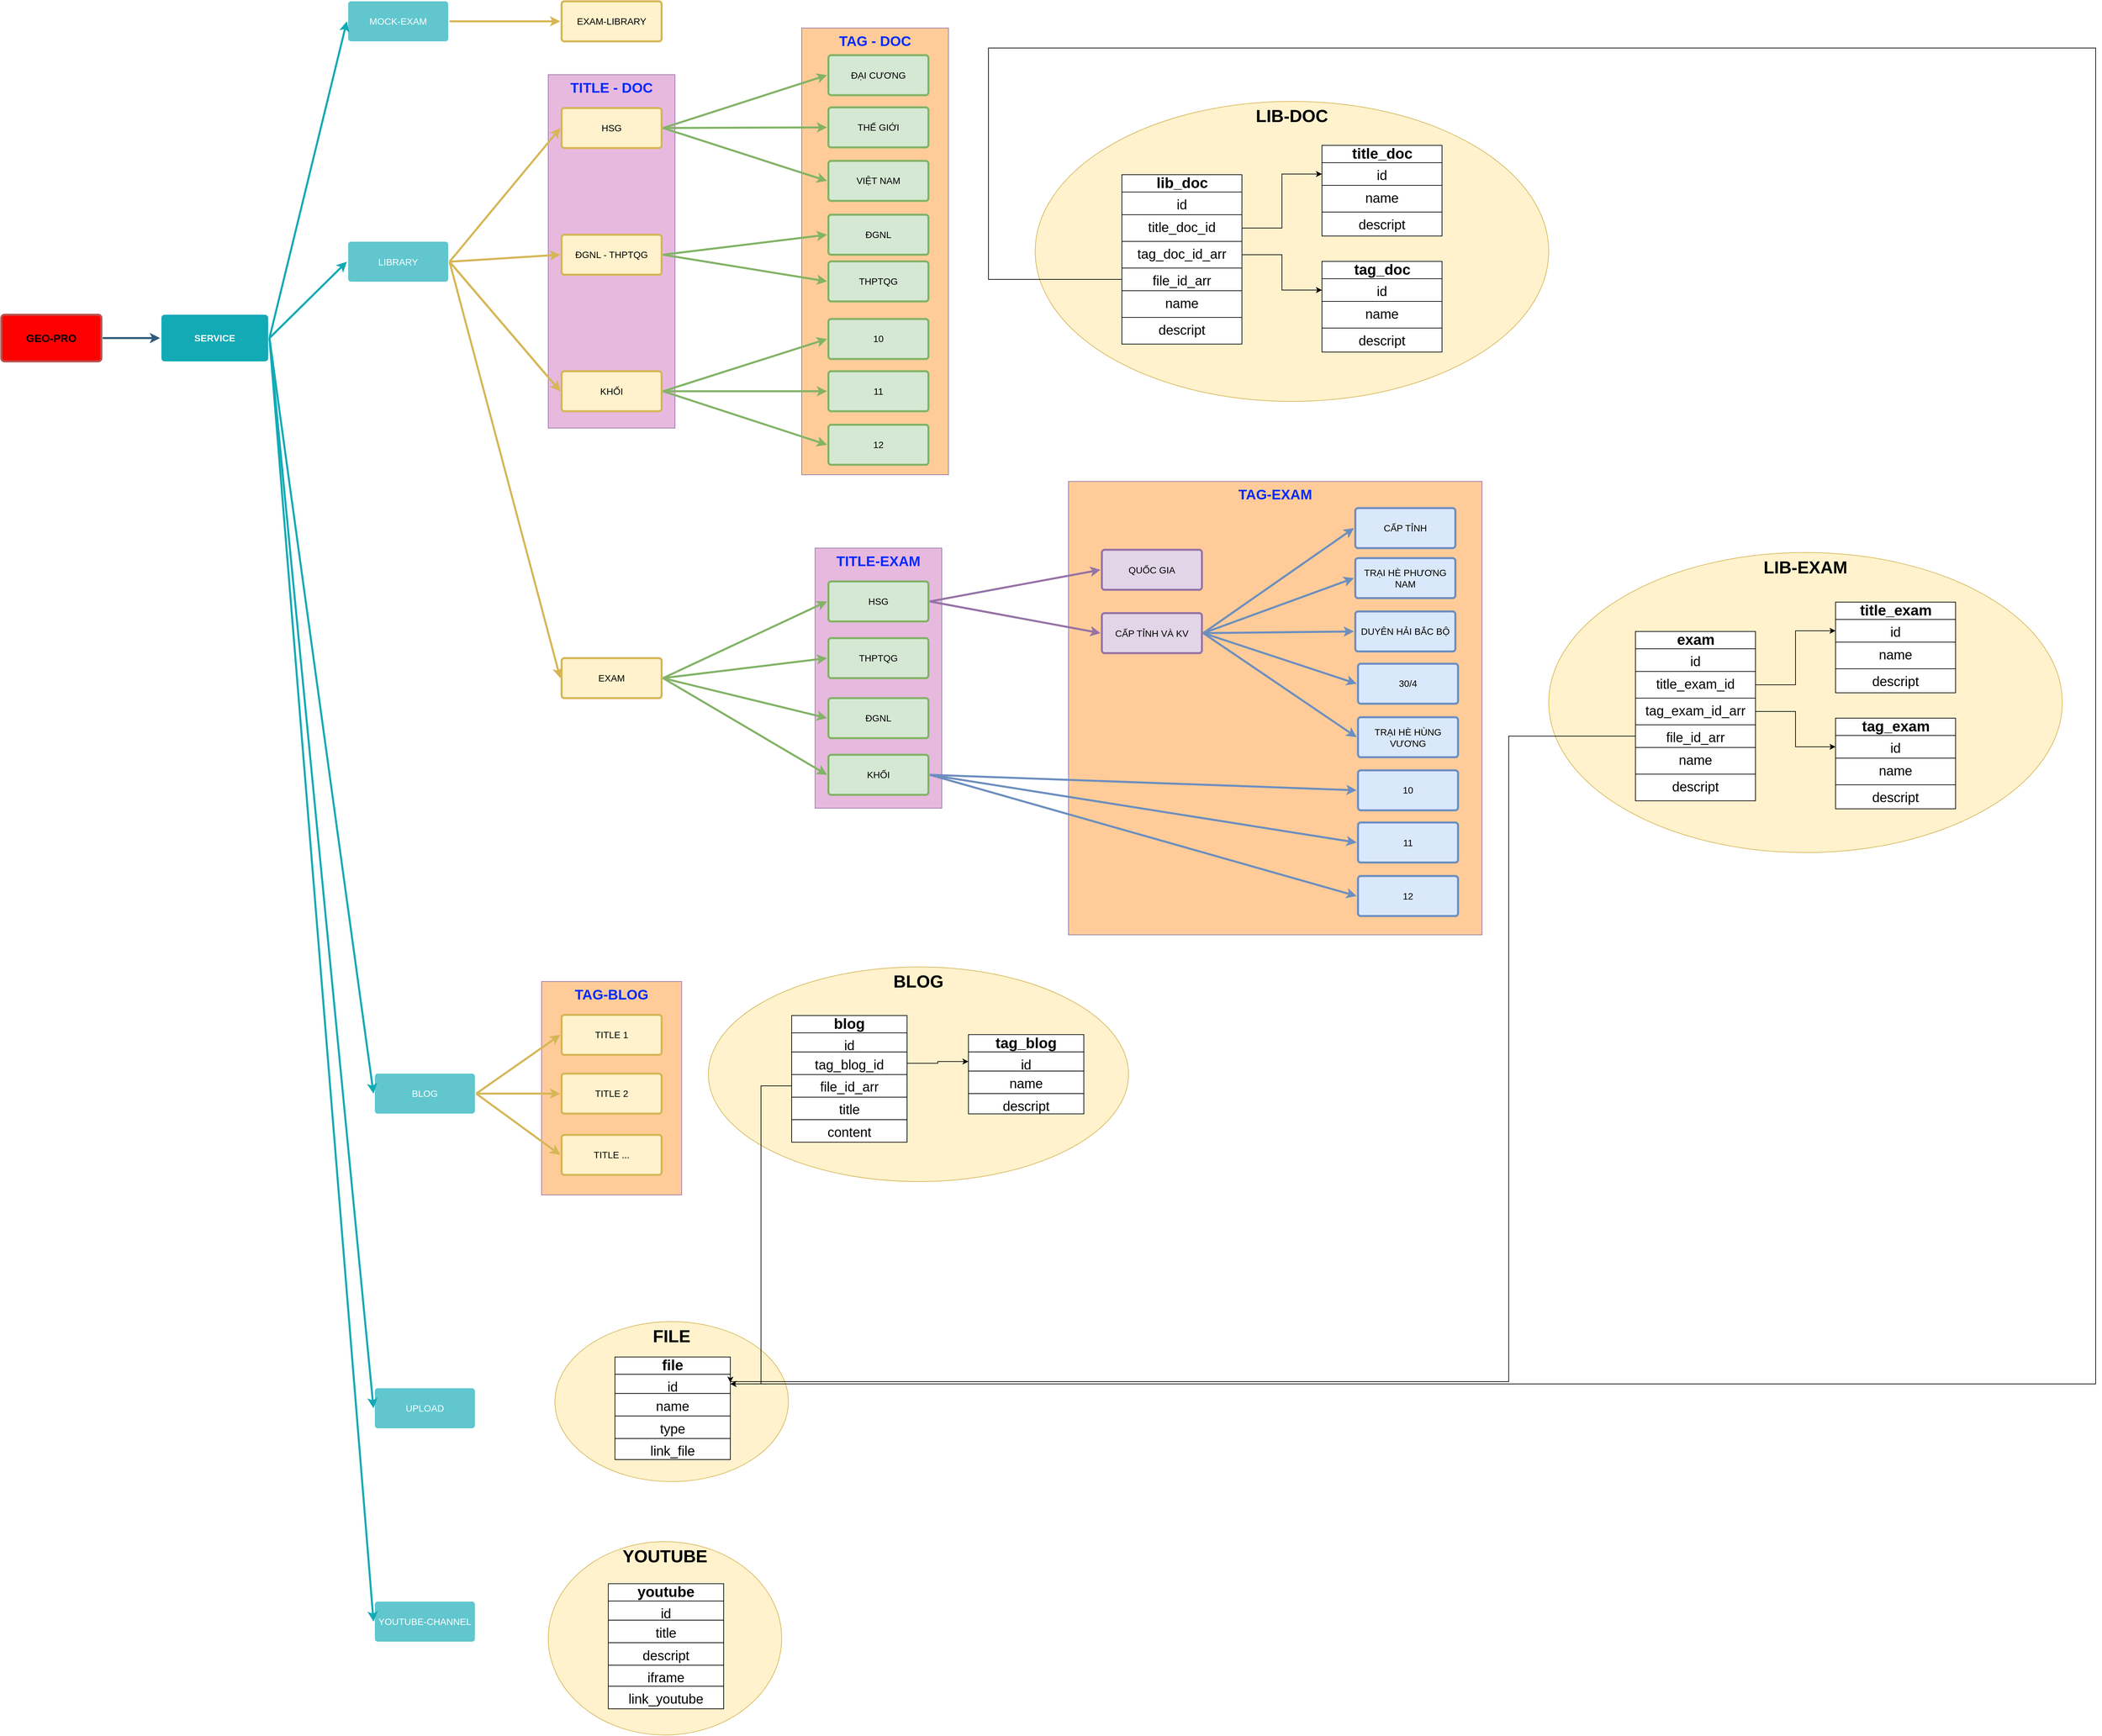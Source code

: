 <mxfile version="21.1.1" type="github">
  <diagram id="6a731a19-8d31-9384-78a2-239565b7b9f0" name="Page-1">
    <mxGraphModel dx="4104" dy="2768" grid="1" gridSize="10" guides="1" tooltips="1" connect="1" arrows="1" fold="1" page="1" pageScale="1" pageWidth="4681" pageHeight="3300" background="none" math="0" shadow="0">
      <root>
        <mxCell id="0" />
        <mxCell id="1" parent="0" />
        <mxCell id="W52Dk3ICBLYeZhelVxWt-1883" value="" style="group" vertex="1" connectable="0" parent="1">
          <mxGeometry x="910" y="2000" width="350" height="240" as="geometry" />
        </mxCell>
        <mxCell id="W52Dk3ICBLYeZhelVxWt-1876" value="FILE" style="ellipse;whiteSpace=wrap;html=1;fillColor=#fff2cc;strokeColor=#d6b656;fontSize=26;fontStyle=1;verticalAlign=top;" vertex="1" parent="W52Dk3ICBLYeZhelVxWt-1883">
          <mxGeometry width="350" height="240" as="geometry" />
        </mxCell>
        <mxCell id="W52Dk3ICBLYeZhelVxWt-1866" value="file" style="swimlane;fontStyle=1;childLayout=stackLayout;horizontal=1;startSize=26;fillColor=default;horizontalStack=0;resizeParent=1;resizeParentMax=0;resizeLast=0;collapsible=1;marginBottom=0;html=1;fontSize=22;align=center;" vertex="1" parent="W52Dk3ICBLYeZhelVxWt-1883">
          <mxGeometry x="89.997" y="53.107" width="172.99" height="153.777" as="geometry" />
        </mxCell>
        <mxCell id="W52Dk3ICBLYeZhelVxWt-1867" value="id" style="text;strokeColor=default;fillColor=default;align=center;verticalAlign=top;spacingLeft=4;spacingRight=4;overflow=hidden;rotatable=0;points=[[0,0.5],[1,0.5]];portConstraint=eastwest;whiteSpace=wrap;html=1;fontSize=20;" vertex="1" parent="W52Dk3ICBLYeZhelVxWt-1866">
          <mxGeometry y="26" width="172.99" height="28.711" as="geometry" />
        </mxCell>
        <mxCell id="W52Dk3ICBLYeZhelVxWt-1868" value="name" style="text;strokeColor=default;fillColor=default;align=center;verticalAlign=top;spacingLeft=4;spacingRight=4;overflow=hidden;rotatable=0;points=[[0,0.5],[1,0.5]];portConstraint=eastwest;whiteSpace=wrap;html=1;fontSize=20;" vertex="1" parent="W52Dk3ICBLYeZhelVxWt-1866">
          <mxGeometry y="54.711" width="172.99" height="33.778" as="geometry" />
        </mxCell>
        <mxCell id="W52Dk3ICBLYeZhelVxWt-1871" value="type" style="text;strokeColor=default;fillColor=default;align=center;verticalAlign=top;spacingLeft=4;spacingRight=4;overflow=hidden;rotatable=0;points=[[0,0.5],[1,0.5]];portConstraint=eastwest;whiteSpace=wrap;html=1;fontSize=20;gradientColor=none;" vertex="1" parent="W52Dk3ICBLYeZhelVxWt-1866">
          <mxGeometry y="88.489" width="172.99" height="33.778" as="geometry" />
        </mxCell>
        <mxCell id="W52Dk3ICBLYeZhelVxWt-1869" value="link_file" style="text;strokeColor=default;fillColor=default;align=center;verticalAlign=top;spacingLeft=4;spacingRight=4;overflow=hidden;rotatable=0;points=[[0,0.5],[1,0.5]];portConstraint=eastwest;whiteSpace=wrap;html=1;fontSize=20;" vertex="1" parent="W52Dk3ICBLYeZhelVxWt-1866">
          <mxGeometry y="122.267" width="172.99" height="31.51" as="geometry" />
        </mxCell>
        <mxCell id="W52Dk3ICBLYeZhelVxWt-1882" value="" style="group" vertex="1" connectable="0" parent="1">
          <mxGeometry x="1140" y="1468.12" width="630" height="321.88" as="geometry" />
        </mxCell>
        <mxCell id="W52Dk3ICBLYeZhelVxWt-1848" value="BLOG" style="ellipse;whiteSpace=wrap;html=1;fillColor=#fff2cc;strokeColor=#d6b656;fontSize=26;fontStyle=1;verticalAlign=top;" vertex="1" parent="W52Dk3ICBLYeZhelVxWt-1882">
          <mxGeometry width="630" height="321.88" as="geometry" />
        </mxCell>
        <mxCell id="W52Dk3ICBLYeZhelVxWt-1849" value="blog" style="swimlane;fontStyle=1;childLayout=stackLayout;horizontal=1;startSize=26;fillColor=default;horizontalStack=0;resizeParent=1;resizeParentMax=0;resizeLast=0;collapsible=1;marginBottom=0;html=1;fontSize=22;align=center;" vertex="1" parent="W52Dk3ICBLYeZhelVxWt-1882">
          <mxGeometry x="124.935" y="72.889" width="172.99" height="190.004" as="geometry" />
        </mxCell>
        <mxCell id="W52Dk3ICBLYeZhelVxWt-1850" value="id" style="text;strokeColor=default;fillColor=default;align=center;verticalAlign=top;spacingLeft=4;spacingRight=4;overflow=hidden;rotatable=0;points=[[0,0.5],[1,0.5]];portConstraint=eastwest;whiteSpace=wrap;html=1;fontSize=20;gradientColor=none;" vertex="1" parent="W52Dk3ICBLYeZhelVxWt-1849">
          <mxGeometry y="26" width="172.99" height="28.711" as="geometry" />
        </mxCell>
        <mxCell id="W52Dk3ICBLYeZhelVxWt-1852" value="tag_blog_id" style="text;strokeColor=default;fillColor=default;align=center;verticalAlign=top;spacingLeft=4;spacingRight=4;overflow=hidden;rotatable=0;points=[[0,0.5],[1,0.5]];portConstraint=eastwest;whiteSpace=wrap;html=1;fontSize=20;gradientColor=none;" vertex="1" parent="W52Dk3ICBLYeZhelVxWt-1849">
          <mxGeometry y="54.711" width="172.99" height="33.778" as="geometry" />
        </mxCell>
        <mxCell id="W52Dk3ICBLYeZhelVxWt-1855" value="file_id_arr" style="text;strokeColor=default;fillColor=default;align=center;verticalAlign=top;spacingLeft=4;spacingRight=4;overflow=hidden;rotatable=0;points=[[0,0.5],[1,0.5]];portConstraint=eastwest;whiteSpace=wrap;html=1;fontSize=20;gradientColor=none;" vertex="1" parent="W52Dk3ICBLYeZhelVxWt-1849">
          <mxGeometry y="88.489" width="172.99" height="33.96" as="geometry" />
        </mxCell>
        <mxCell id="W52Dk3ICBLYeZhelVxWt-1853" value="title" style="text;strokeColor=default;fillColor=default;align=center;verticalAlign=top;spacingLeft=4;spacingRight=4;overflow=hidden;rotatable=0;points=[[0,0.5],[1,0.5]];portConstraint=eastwest;whiteSpace=wrap;html=1;fontSize=20;gradientColor=none;" vertex="1" parent="W52Dk3ICBLYeZhelVxWt-1849">
          <mxGeometry y="122.449" width="172.99" height="33.778" as="geometry" />
        </mxCell>
        <mxCell id="W52Dk3ICBLYeZhelVxWt-1854" value="content" style="text;strokeColor=default;fillColor=default;align=center;verticalAlign=top;spacingLeft=4;spacingRight=4;overflow=hidden;rotatable=0;points=[[0,0.5],[1,0.5]];portConstraint=eastwest;whiteSpace=wrap;html=1;fontSize=20;gradientColor=none;" vertex="1" parent="W52Dk3ICBLYeZhelVxWt-1849">
          <mxGeometry y="156.227" width="172.99" height="33.778" as="geometry" />
        </mxCell>
        <mxCell id="W52Dk3ICBLYeZhelVxWt-1861" value="tag_blog" style="swimlane;fontStyle=1;childLayout=stackLayout;horizontal=1;startSize=26;fillColor=default;horizontalStack=0;resizeParent=1;resizeParentMax=0;resizeLast=0;collapsible=1;marginBottom=0;html=1;fontSize=22;align=center;" vertex="1" parent="W52Dk3ICBLYeZhelVxWt-1882">
          <mxGeometry x="389.997" y="101.497" width="172.987" height="118.889" as="geometry" />
        </mxCell>
        <mxCell id="W52Dk3ICBLYeZhelVxWt-1862" value="id" style="text;strokeColor=default;fillColor=default;align=center;verticalAlign=top;spacingLeft=4;spacingRight=4;overflow=hidden;rotatable=0;points=[[0,0.5],[1,0.5]];portConstraint=eastwest;whiteSpace=wrap;html=1;fontSize=20;" vertex="1" parent="W52Dk3ICBLYeZhelVxWt-1861">
          <mxGeometry y="26" width="172.987" height="28.711" as="geometry" />
        </mxCell>
        <mxCell id="W52Dk3ICBLYeZhelVxWt-1863" value="name" style="text;strokeColor=default;fillColor=default;align=center;verticalAlign=top;spacingLeft=4;spacingRight=4;overflow=hidden;rotatable=0;points=[[0,0.5],[1,0.5]];portConstraint=eastwest;whiteSpace=wrap;html=1;fontSize=20;" vertex="1" parent="W52Dk3ICBLYeZhelVxWt-1861">
          <mxGeometry y="54.711" width="172.987" height="33.778" as="geometry" />
        </mxCell>
        <mxCell id="W52Dk3ICBLYeZhelVxWt-1864" value="descript" style="text;strokeColor=default;fillColor=default;align=center;verticalAlign=top;spacingLeft=4;spacingRight=4;overflow=hidden;rotatable=0;points=[[0,0.5],[1,0.5]];portConstraint=eastwest;whiteSpace=wrap;html=1;fontSize=20;" vertex="1" parent="W52Dk3ICBLYeZhelVxWt-1861">
          <mxGeometry y="88.489" width="172.987" height="30.4" as="geometry" />
        </mxCell>
        <mxCell id="W52Dk3ICBLYeZhelVxWt-1865" style="edgeStyle=orthogonalEdgeStyle;rounded=0;orthogonalLoop=1;jettySize=auto;html=1;exitX=1;exitY=0.5;exitDx=0;exitDy=0;" edge="1" parent="W52Dk3ICBLYeZhelVxWt-1882" source="W52Dk3ICBLYeZhelVxWt-1852" target="W52Dk3ICBLYeZhelVxWt-1862">
          <mxGeometry relative="1" as="geometry" />
        </mxCell>
        <mxCell id="W52Dk3ICBLYeZhelVxWt-1846" value="TAG-BLOG" style="rounded=0;whiteSpace=wrap;html=1;fillColor=#FFCC99;strokeColor=#9673a6;verticalAlign=top;fontStyle=1;fontSize=21;fontColor=#002AFF;" vertex="1" parent="1">
          <mxGeometry x="890" y="1490" width="210" height="320" as="geometry" />
        </mxCell>
        <mxCell id="W52Dk3ICBLYeZhelVxWt-1845" value="TAG-EXAM" style="rounded=0;whiteSpace=wrap;html=1;fillColor=#FFCC99;strokeColor=#9673a6;verticalAlign=top;fontStyle=1;fontSize=21;fontColor=#002AFF;" vertex="1" parent="1">
          <mxGeometry x="1680" y="740" width="620" height="680" as="geometry" />
        </mxCell>
        <mxCell id="W52Dk3ICBLYeZhelVxWt-1844" value="TITLE-EXAM" style="rounded=0;whiteSpace=wrap;html=1;fillColor=#E7B9DF;strokeColor=#9673a6;verticalAlign=top;fontStyle=1;fontSize=21;fontColor=#002AFF;" vertex="1" parent="1">
          <mxGeometry x="1300" y="840" width="190" height="390" as="geometry" />
        </mxCell>
        <mxCell id="W52Dk3ICBLYeZhelVxWt-1791" value="TAG - DOC" style="rounded=0;whiteSpace=wrap;html=1;fillColor=#FFCC99;strokeColor=#9673a6;verticalAlign=top;fontStyle=1;fontSize=21;fontColor=#002AFF;" vertex="1" parent="1">
          <mxGeometry x="1280" y="60" width="220" height="670" as="geometry" />
        </mxCell>
        <mxCell id="W52Dk3ICBLYeZhelVxWt-1790" value="TITLE - DOC" style="rounded=0;whiteSpace=wrap;html=1;fillColor=#E7B9DF;strokeColor=#9673a6;verticalAlign=top;fontStyle=1;fontSize=21;fontColor=#002AFF;" vertex="1" parent="1">
          <mxGeometry x="900" y="130" width="190" height="530" as="geometry" />
        </mxCell>
        <mxCell id="1746" value="" style="edgeStyle=none;rounded=0;jumpStyle=none;html=1;shadow=0;labelBackgroundColor=none;startArrow=none;startFill=0;endArrow=classic;endFill=1;jettySize=auto;orthogonalLoop=1;strokeColor=#2F5B7C;strokeWidth=3;fontFamily=Helvetica;fontSize=16;fontColor=#23445D;spacing=5;" parent="1" source="1749" target="1771" edge="1">
          <mxGeometry relative="1" as="geometry" />
        </mxCell>
        <mxCell id="1749" value="GEO-PRO" style="rounded=1;whiteSpace=wrap;html=1;shadow=0;labelBackgroundColor=none;strokeColor=#b85450;strokeWidth=3;fillColor=#FF0000;fontFamily=Helvetica;fontSize=16;align=center;fontStyle=1;spacing=5;arcSize=7;perimeterSpacing=2;" parent="1" vertex="1">
          <mxGeometry x="80" y="490" width="150" height="70" as="geometry" />
        </mxCell>
        <mxCell id="1771" value="SERVICE" style="rounded=1;whiteSpace=wrap;html=1;shadow=0;labelBackgroundColor=none;strokeColor=none;strokeWidth=3;fillColor=#12aab5;fontFamily=Helvetica;fontSize=14;fontColor=#FFFFFF;align=center;spacing=5;fontStyle=1;arcSize=7;perimeterSpacing=2;" parent="1" vertex="1">
          <mxGeometry x="320" y="490" width="160" height="70" as="geometry" />
        </mxCell>
        <mxCell id="1772" value="UPLOAD" style="rounded=1;whiteSpace=wrap;html=1;shadow=0;labelBackgroundColor=none;strokeColor=none;strokeWidth=3;fillColor=#61c6ce;fontFamily=Helvetica;fontSize=14;fontColor=#FFFFFF;align=center;spacing=5;fontStyle=0;arcSize=7;perimeterSpacing=2;" parent="1" vertex="1">
          <mxGeometry x="640" y="2100" width="150" height="60" as="geometry" />
        </mxCell>
        <mxCell id="1773" value="" style="edgeStyle=none;rounded=1;jumpStyle=none;html=1;shadow=0;labelBackgroundColor=none;startArrow=none;startFill=0;jettySize=auto;orthogonalLoop=1;strokeColor=#12AAB5;strokeWidth=3;fontFamily=Helvetica;fontSize=14;fontColor=#FFFFFF;spacing=5;fontStyle=1;fillColor=#b0e3e6;entryX=0;entryY=0.5;entryDx=0;entryDy=0;exitX=1;exitY=0.5;exitDx=0;exitDy=0;" parent="1" source="1771" target="1772" edge="1">
          <mxGeometry relative="1" as="geometry" />
        </mxCell>
        <mxCell id="1774" value="BLOG" style="rounded=1;whiteSpace=wrap;html=1;shadow=0;labelBackgroundColor=none;strokeColor=none;strokeWidth=3;fillColor=#61c6ce;fontFamily=Helvetica;fontSize=14;fontColor=#FFFFFF;align=center;spacing=5;fontStyle=0;arcSize=7;perimeterSpacing=2;" parent="1" vertex="1">
          <mxGeometry x="640" y="1628.12" width="150" height="60" as="geometry" />
        </mxCell>
        <mxCell id="1775" value="" style="edgeStyle=none;rounded=1;jumpStyle=none;html=1;shadow=0;labelBackgroundColor=none;startArrow=none;startFill=0;jettySize=auto;orthogonalLoop=1;strokeColor=#12AAB5;strokeWidth=3;fontFamily=Helvetica;fontSize=14;fontColor=#FFFFFF;spacing=5;fontStyle=1;fillColor=#b0e3e6;entryX=0;entryY=0.5;entryDx=0;entryDy=0;exitX=1;exitY=0.5;exitDx=0;exitDy=0;" parent="1" source="1771" target="1774" edge="1">
          <mxGeometry relative="1" as="geometry" />
        </mxCell>
        <mxCell id="1776" value="LIBRARY" style="rounded=1;whiteSpace=wrap;html=1;shadow=0;labelBackgroundColor=none;strokeColor=none;strokeWidth=3;fillColor=#61c6ce;fontFamily=Helvetica;fontSize=14;fontColor=#FFFFFF;align=center;spacing=5;fontStyle=0;arcSize=7;perimeterSpacing=2;" parent="1" vertex="1">
          <mxGeometry x="600" y="380.5" width="150" height="60" as="geometry" />
        </mxCell>
        <mxCell id="1777" value="" style="edgeStyle=none;rounded=1;jumpStyle=none;html=1;shadow=0;labelBackgroundColor=none;startArrow=none;startFill=0;jettySize=auto;orthogonalLoop=1;strokeColor=#12AAB5;strokeWidth=3;fontFamily=Helvetica;fontSize=14;fontColor=#FFFFFF;spacing=5;fontStyle=1;fillColor=#b0e3e6;entryX=0;entryY=0.5;entryDx=0;entryDy=0;exitX=1;exitY=0.5;exitDx=0;exitDy=0;" parent="1" source="1771" target="1776" edge="1">
          <mxGeometry relative="1" as="geometry" />
        </mxCell>
        <mxCell id="1778" value="MOCK-EXAM" style="rounded=1;whiteSpace=wrap;html=1;shadow=0;labelBackgroundColor=none;strokeColor=none;strokeWidth=3;fillColor=#61c6ce;fontFamily=Helvetica;fontSize=14;fontColor=#FFFFFF;align=center;spacing=5;fontStyle=0;arcSize=7;perimeterSpacing=2;" parent="1" vertex="1">
          <mxGeometry x="600" y="20" width="150" height="60" as="geometry" />
        </mxCell>
        <mxCell id="1779" value="" style="edgeStyle=none;rounded=1;jumpStyle=none;html=1;shadow=0;labelBackgroundColor=none;startArrow=none;startFill=0;jettySize=auto;orthogonalLoop=1;strokeColor=#12AAB5;strokeWidth=3;fontFamily=Helvetica;fontSize=14;fontColor=#FFFFFF;spacing=5;fontStyle=1;fillColor=#b0e3e6;entryX=0;entryY=0.5;entryDx=0;entryDy=0;exitX=1;exitY=0.5;exitDx=0;exitDy=0;" parent="1" source="1771" target="1778" edge="1">
          <mxGeometry relative="1" as="geometry" />
        </mxCell>
        <mxCell id="DbFOadBx9GIm5DyImWNw-1779" value="YOUTUBE-CHANNEL" style="rounded=1;whiteSpace=wrap;html=1;shadow=0;labelBackgroundColor=none;strokeColor=none;strokeWidth=3;fillColor=#61c6ce;fontFamily=Helvetica;fontSize=14;fontColor=#FFFFFF;align=center;spacing=5;fontStyle=0;arcSize=7;perimeterSpacing=2;" parent="1" vertex="1">
          <mxGeometry x="640" y="2420" width="150" height="60" as="geometry" />
        </mxCell>
        <mxCell id="DbFOadBx9GIm5DyImWNw-1782" value="HSG" style="rounded=1;whiteSpace=wrap;html=1;shadow=0;labelBackgroundColor=none;strokeColor=#82b366;strokeWidth=3;fillColor=#d5e8d4;fontFamily=Helvetica;fontSize=14;align=center;spacing=5;fontStyle=0;arcSize=7;perimeterSpacing=2;" parent="1" vertex="1">
          <mxGeometry x="1320" y="890" width="150" height="60" as="geometry" />
        </mxCell>
        <mxCell id="DbFOadBx9GIm5DyImWNw-1785" value="" style="edgeStyle=none;rounded=1;jumpStyle=none;html=1;shadow=0;labelBackgroundColor=none;startArrow=none;startFill=0;jettySize=auto;orthogonalLoop=1;strokeColor=#82b366;strokeWidth=3;fontFamily=Helvetica;fontSize=14;fontColor=#FFFFFF;spacing=5;fontStyle=1;fillColor=#d5e8d4;entryX=0;entryY=0.5;entryDx=0;entryDy=0;exitX=1;exitY=0.5;exitDx=0;exitDy=0;" parent="1" source="DbFOadBx9GIm5DyImWNw-1809" target="DbFOadBx9GIm5DyImWNw-1782" edge="1">
          <mxGeometry relative="1" as="geometry">
            <mxPoint x="1722" y="204.5" as="sourcePoint" />
            <mxPoint x="1770" y="276" as="targetPoint" />
          </mxGeometry>
        </mxCell>
        <mxCell id="DbFOadBx9GIm5DyImWNw-1786" value="EXAM-LIBRARY" style="rounded=1;whiteSpace=wrap;html=1;shadow=0;labelBackgroundColor=none;strokeColor=#d6b656;strokeWidth=3;fillColor=#fff2cc;fontFamily=Helvetica;fontSize=14;align=center;spacing=5;fontStyle=0;arcSize=7;perimeterSpacing=2;" parent="1" vertex="1">
          <mxGeometry x="920" y="20" width="150" height="60" as="geometry" />
        </mxCell>
        <mxCell id="DbFOadBx9GIm5DyImWNw-1787" value="" style="edgeStyle=none;rounded=1;jumpStyle=none;html=1;shadow=0;labelBackgroundColor=none;startArrow=none;startFill=0;jettySize=auto;orthogonalLoop=1;strokeColor=#d6b656;strokeWidth=3;fontFamily=Helvetica;fontSize=14;fontColor=#FFFFFF;spacing=5;fontStyle=1;fillColor=#fff2cc;entryX=0;entryY=0.5;entryDx=0;entryDy=0;exitX=1;exitY=0.5;exitDx=0;exitDy=0;" parent="1" source="1778" target="DbFOadBx9GIm5DyImWNw-1786" edge="1">
          <mxGeometry relative="1" as="geometry">
            <mxPoint x="1170" y="107" as="sourcePoint" />
            <mxPoint x="1026" y="143" as="targetPoint" />
          </mxGeometry>
        </mxCell>
        <mxCell id="DbFOadBx9GIm5DyImWNw-1788" value="HSG" style="rounded=1;whiteSpace=wrap;html=1;shadow=0;labelBackgroundColor=none;strokeColor=#d6b656;strokeWidth=3;fillColor=#fff2cc;fontFamily=Helvetica;fontSize=14;align=center;spacing=5;fontStyle=0;arcSize=7;perimeterSpacing=2;" parent="1" vertex="1">
          <mxGeometry x="920" y="180" width="150" height="60" as="geometry" />
        </mxCell>
        <mxCell id="DbFOadBx9GIm5DyImWNw-1790" value="ĐGNL - THPTQG" style="rounded=1;whiteSpace=wrap;html=1;shadow=0;labelBackgroundColor=none;strokeColor=#d6b656;strokeWidth=3;fillColor=#fff2cc;fontFamily=Helvetica;fontSize=14;align=center;spacing=5;fontStyle=0;arcSize=7;perimeterSpacing=2;" parent="1" vertex="1">
          <mxGeometry x="920" y="370" width="150" height="60" as="geometry" />
        </mxCell>
        <mxCell id="DbFOadBx9GIm5DyImWNw-1791" value="" style="edgeStyle=none;rounded=1;jumpStyle=none;html=1;shadow=0;labelBackgroundColor=none;startArrow=none;startFill=0;jettySize=auto;orthogonalLoop=1;strokeColor=#d6b656;strokeWidth=3;fontFamily=Helvetica;fontSize=14;fontColor=#FFFFFF;spacing=5;fontStyle=1;fillColor=#fff2cc;entryX=0;entryY=0.5;entryDx=0;entryDy=0;exitX=1;exitY=0.5;exitDx=0;exitDy=0;" parent="1" target="DbFOadBx9GIm5DyImWNw-1788" edge="1" source="1776">
          <mxGeometry relative="1" as="geometry">
            <mxPoint x="1150" y="349.5" as="sourcePoint" />
            <mxPoint x="1006" y="385.5" as="targetPoint" />
          </mxGeometry>
        </mxCell>
        <mxCell id="DbFOadBx9GIm5DyImWNw-1793" value="" style="edgeStyle=none;rounded=1;jumpStyle=none;html=1;shadow=0;labelBackgroundColor=none;startArrow=none;startFill=0;jettySize=auto;orthogonalLoop=1;strokeColor=#d6b656;strokeWidth=3;fontFamily=Helvetica;fontSize=14;fontColor=#FFFFFF;spacing=5;fontStyle=1;fillColor=#fff2cc;entryX=0;entryY=0.5;entryDx=0;entryDy=0;exitX=1;exitY=0.5;exitDx=0;exitDy=0;" parent="1" target="DbFOadBx9GIm5DyImWNw-1790" edge="1" source="1776">
          <mxGeometry relative="1" as="geometry">
            <mxPoint x="1150" y="349.5" as="sourcePoint" />
            <mxPoint x="1198" y="420.5" as="targetPoint" />
          </mxGeometry>
        </mxCell>
        <mxCell id="DbFOadBx9GIm5DyImWNw-1795" value="" style="edgeStyle=none;rounded=1;jumpStyle=none;html=1;shadow=0;labelBackgroundColor=none;startArrow=none;startFill=0;jettySize=auto;orthogonalLoop=1;strokeColor=#d6b656;strokeWidth=3;fontFamily=Helvetica;fontSize=14;fontColor=#FFFFFF;spacing=5;fontStyle=1;fillColor=#fff2cc;entryX=0;entryY=0.5;entryDx=0;entryDy=0;exitX=1;exitY=0.5;exitDx=0;exitDy=0;" parent="1" target="DbFOadBx9GIm5DyImWNw-1794" edge="1" source="1776">
          <mxGeometry relative="1" as="geometry">
            <mxPoint x="1150" y="350" as="sourcePoint" />
            <mxPoint x="1198" y="466" as="targetPoint" />
          </mxGeometry>
        </mxCell>
        <mxCell id="DbFOadBx9GIm5DyImWNw-1796" value="10" style="rounded=1;whiteSpace=wrap;html=1;shadow=0;labelBackgroundColor=none;strokeColor=#82b366;strokeWidth=3;fillColor=#d5e8d4;fontFamily=Helvetica;fontSize=14;align=center;spacing=5;fontStyle=0;arcSize=7;perimeterSpacing=2;" parent="1" vertex="1">
          <mxGeometry x="1320" y="496.38" width="150" height="60" as="geometry" />
        </mxCell>
        <mxCell id="DbFOadBx9GIm5DyImWNw-1797" value="" style="edgeStyle=none;rounded=1;jumpStyle=none;html=1;shadow=0;labelBackgroundColor=none;startArrow=none;startFill=0;jettySize=auto;orthogonalLoop=1;strokeColor=#82b366;strokeWidth=3;fontFamily=Helvetica;fontSize=14;fontColor=#FFFFFF;spacing=5;fontStyle=1;fillColor=#d5e8d4;entryX=0;entryY=0.5;entryDx=0;entryDy=0;exitX=1;exitY=0.5;exitDx=0;exitDy=0;" parent="1" source="DbFOadBx9GIm5DyImWNw-1794" target="DbFOadBx9GIm5DyImWNw-1796" edge="1">
          <mxGeometry relative="1" as="geometry">
            <mxPoint x="1670" y="358.38" as="sourcePoint" />
            <mxPoint x="1718" y="474.38" as="targetPoint" />
          </mxGeometry>
        </mxCell>
        <mxCell id="DbFOadBx9GIm5DyImWNw-1798" value="11" style="rounded=1;whiteSpace=wrap;html=1;shadow=0;labelBackgroundColor=none;strokeColor=#82b366;strokeWidth=3;fillColor=#d5e8d4;fontFamily=Helvetica;fontSize=14;align=center;spacing=5;fontStyle=0;arcSize=7;perimeterSpacing=2;" parent="1" vertex="1">
          <mxGeometry x="1320" y="574.75" width="150" height="60" as="geometry" />
        </mxCell>
        <mxCell id="DbFOadBx9GIm5DyImWNw-1799" value="" style="edgeStyle=none;rounded=1;jumpStyle=none;html=1;shadow=0;labelBackgroundColor=none;startArrow=none;startFill=0;jettySize=auto;orthogonalLoop=1;strokeColor=#82b366;strokeWidth=3;fontFamily=Helvetica;fontSize=14;fontColor=#FFFFFF;spacing=5;fontStyle=1;fillColor=#d5e8d4;entryX=0;entryY=0.5;entryDx=0;entryDy=0;exitX=1;exitY=0.5;exitDx=0;exitDy=0;" parent="1" source="DbFOadBx9GIm5DyImWNw-1794" target="DbFOadBx9GIm5DyImWNw-1798" edge="1">
          <mxGeometry relative="1" as="geometry">
            <mxPoint x="1670" y="470" as="sourcePoint" />
            <mxPoint x="1718" y="586" as="targetPoint" />
          </mxGeometry>
        </mxCell>
        <mxCell id="DbFOadBx9GIm5DyImWNw-1800" value="12" style="rounded=1;whiteSpace=wrap;html=1;shadow=0;labelBackgroundColor=none;strokeColor=#82b366;strokeWidth=3;fillColor=#d5e8d4;fontFamily=Helvetica;fontSize=14;align=center;spacing=5;fontStyle=0;arcSize=7;perimeterSpacing=2;" parent="1" vertex="1">
          <mxGeometry x="1320" y="655" width="150" height="60" as="geometry" />
        </mxCell>
        <mxCell id="DbFOadBx9GIm5DyImWNw-1801" value="" style="edgeStyle=none;rounded=1;jumpStyle=none;html=1;shadow=0;labelBackgroundColor=none;startArrow=none;startFill=0;jettySize=auto;orthogonalLoop=1;strokeColor=#82b366;strokeWidth=3;fontFamily=Helvetica;fontSize=14;fontColor=#FFFFFF;spacing=5;fontStyle=1;fillColor=#d5e8d4;entryX=0;entryY=0.5;entryDx=0;entryDy=0;exitX=1;exitY=0.5;exitDx=0;exitDy=0;" parent="1" source="DbFOadBx9GIm5DyImWNw-1794" target="DbFOadBx9GIm5DyImWNw-1800" edge="1">
          <mxGeometry relative="1" as="geometry">
            <mxPoint x="1620" y="530" as="sourcePoint" />
            <mxPoint x="1706" y="633" as="targetPoint" />
          </mxGeometry>
        </mxCell>
        <mxCell id="DbFOadBx9GIm5DyImWNw-1802" value="ĐẠI CƯƠNG" style="rounded=1;whiteSpace=wrap;html=1;shadow=0;labelBackgroundColor=none;strokeColor=#82b366;strokeWidth=3;fillColor=#d5e8d4;fontFamily=Helvetica;fontSize=14;align=center;spacing=5;fontStyle=0;arcSize=7;perimeterSpacing=2;" parent="1" vertex="1">
          <mxGeometry x="1320" y="100.69" width="150" height="60" as="geometry" />
        </mxCell>
        <mxCell id="DbFOadBx9GIm5DyImWNw-1803" value="" style="edgeStyle=none;rounded=1;jumpStyle=none;html=1;shadow=0;labelBackgroundColor=none;startArrow=none;startFill=0;jettySize=auto;orthogonalLoop=1;strokeColor=#82b366;strokeWidth=3;fontFamily=Helvetica;fontSize=14;fontColor=#FFFFFF;spacing=5;fontStyle=1;fillColor=#d5e8d4;entryX=0;entryY=0.5;entryDx=0;entryDy=0;exitX=1;exitY=0.5;exitDx=0;exitDy=0;" parent="1" source="DbFOadBx9GIm5DyImWNw-1788" target="DbFOadBx9GIm5DyImWNw-1802" edge="1">
          <mxGeometry relative="1" as="geometry">
            <mxPoint x="1650" y="204.88" as="sourcePoint" />
            <mxPoint x="1736" y="196.26" as="targetPoint" />
          </mxGeometry>
        </mxCell>
        <mxCell id="DbFOadBx9GIm5DyImWNw-1804" value="THẾ GIỚI" style="rounded=1;whiteSpace=wrap;html=1;shadow=0;labelBackgroundColor=none;strokeColor=#82b366;strokeWidth=3;fillColor=#d5e8d4;fontFamily=Helvetica;fontSize=14;align=center;spacing=5;fontStyle=0;arcSize=7;perimeterSpacing=2;" parent="1" vertex="1">
          <mxGeometry x="1320" y="179.06" width="150" height="60" as="geometry" />
        </mxCell>
        <mxCell id="DbFOadBx9GIm5DyImWNw-1805" value="" style="edgeStyle=none;rounded=1;jumpStyle=none;html=1;shadow=0;labelBackgroundColor=none;startArrow=none;startFill=0;jettySize=auto;orthogonalLoop=1;strokeColor=#82b366;strokeWidth=3;fontFamily=Helvetica;fontSize=14;fontColor=#FFFFFF;spacing=5;fontStyle=1;fillColor=#d5e8d4;entryX=0;entryY=0.5;entryDx=0;entryDy=0;exitX=1;exitY=0.5;exitDx=0;exitDy=0;" parent="1" source="DbFOadBx9GIm5DyImWNw-1788" target="DbFOadBx9GIm5DyImWNw-1804" edge="1">
          <mxGeometry relative="1" as="geometry">
            <mxPoint x="1640" y="240" as="sourcePoint" />
            <mxPoint x="1736" y="307.88" as="targetPoint" />
          </mxGeometry>
        </mxCell>
        <mxCell id="DbFOadBx9GIm5DyImWNw-1806" value="VIỆT NAM" style="rounded=1;whiteSpace=wrap;html=1;shadow=0;labelBackgroundColor=none;strokeColor=#82b366;strokeWidth=3;fillColor=#d5e8d4;fontFamily=Helvetica;fontSize=14;align=center;spacing=5;fontStyle=0;arcSize=7;perimeterSpacing=2;" parent="1" vertex="1">
          <mxGeometry x="1320" y="259.31" width="150" height="60" as="geometry" />
        </mxCell>
        <mxCell id="DbFOadBx9GIm5DyImWNw-1807" value="" style="edgeStyle=none;rounded=1;jumpStyle=none;html=1;shadow=0;labelBackgroundColor=none;startArrow=none;startFill=0;jettySize=auto;orthogonalLoop=1;strokeColor=#82b366;strokeWidth=3;fontFamily=Helvetica;fontSize=14;fontColor=#FFFFFF;spacing=5;fontStyle=1;fillColor=#d5e8d4;entryX=0;entryY=0.5;entryDx=0;entryDy=0;exitX=1;exitY=0.5;exitDx=0;exitDy=0;" parent="1" source="DbFOadBx9GIm5DyImWNw-1788" target="DbFOadBx9GIm5DyImWNw-1806" edge="1">
          <mxGeometry relative="1" as="geometry">
            <mxPoint x="1650" y="204.88" as="sourcePoint" />
            <mxPoint x="1724" y="354.88" as="targetPoint" />
          </mxGeometry>
        </mxCell>
        <mxCell id="DbFOadBx9GIm5DyImWNw-1809" value="EXAM" style="rounded=1;whiteSpace=wrap;html=1;shadow=0;labelBackgroundColor=none;strokeColor=#d6b656;strokeWidth=3;fillColor=#fff2cc;fontFamily=Helvetica;fontSize=14;align=center;spacing=5;fontStyle=0;arcSize=7;perimeterSpacing=2;" parent="1" vertex="1">
          <mxGeometry x="920" y="1005" width="150" height="60" as="geometry" />
        </mxCell>
        <mxCell id="DbFOadBx9GIm5DyImWNw-1810" value="" style="edgeStyle=none;rounded=1;jumpStyle=none;html=1;shadow=0;labelBackgroundColor=none;startArrow=none;startFill=0;jettySize=auto;orthogonalLoop=1;strokeColor=#d6b656;strokeWidth=3;fontFamily=Helvetica;fontSize=14;fontColor=#FFFFFF;spacing=5;fontStyle=1;fillColor=#fff2cc;entryX=0;entryY=0.5;entryDx=0;entryDy=0;exitX=1;exitY=0.5;exitDx=0;exitDy=0;" parent="1" source="1776" target="DbFOadBx9GIm5DyImWNw-1809" edge="1">
          <mxGeometry relative="1" as="geometry">
            <mxPoint x="1130" y="400" as="sourcePoint" />
            <mxPoint x="1256" y="510.25" as="targetPoint" />
          </mxGeometry>
        </mxCell>
        <mxCell id="DbFOadBx9GIm5DyImWNw-1813" value="ĐGNL" style="rounded=1;whiteSpace=wrap;html=1;shadow=0;labelBackgroundColor=none;strokeColor=#82b366;strokeWidth=3;fillColor=#d5e8d4;fontFamily=Helvetica;fontSize=14;align=center;spacing=5;fontStyle=0;arcSize=7;perimeterSpacing=2;" parent="1" vertex="1">
          <mxGeometry x="1320" y="340" width="150" height="60" as="geometry" />
        </mxCell>
        <mxCell id="DbFOadBx9GIm5DyImWNw-1814" value="" style="edgeStyle=none;rounded=1;jumpStyle=none;html=1;shadow=0;labelBackgroundColor=none;startArrow=none;startFill=0;jettySize=auto;orthogonalLoop=1;strokeColor=#82b366;strokeWidth=3;fontFamily=Helvetica;fontSize=14;fontColor=#FFFFFF;spacing=5;fontStyle=1;fillColor=#d5e8d4;entryX=0;entryY=0.5;entryDx=0;entryDy=0;exitX=1;exitY=0.5;exitDx=0;exitDy=0;" parent="1" source="DbFOadBx9GIm5DyImWNw-1790" target="DbFOadBx9GIm5DyImWNw-1813" edge="1">
          <mxGeometry relative="1" as="geometry">
            <mxPoint x="1420" y="344.75" as="sourcePoint" />
            <mxPoint x="1762" y="461.63" as="targetPoint" />
          </mxGeometry>
        </mxCell>
        <mxCell id="DbFOadBx9GIm5DyImWNw-1815" value="THPTQG" style="rounded=1;whiteSpace=wrap;html=1;shadow=0;labelBackgroundColor=none;strokeColor=#82b366;strokeWidth=3;fillColor=#d5e8d4;fontFamily=Helvetica;fontSize=14;align=center;spacing=5;fontStyle=0;arcSize=7;perimeterSpacing=2;" parent="1" vertex="1">
          <mxGeometry x="1320" y="410" width="150" height="60" as="geometry" />
        </mxCell>
        <mxCell id="DbFOadBx9GIm5DyImWNw-1816" value="" style="edgeStyle=none;rounded=1;jumpStyle=none;html=1;shadow=0;labelBackgroundColor=none;startArrow=none;startFill=0;jettySize=auto;orthogonalLoop=1;strokeColor=#82b366;strokeWidth=3;fontFamily=Helvetica;fontSize=14;fontColor=#FFFFFF;spacing=5;fontStyle=1;fillColor=#d5e8d4;entryX=0;entryY=0.5;entryDx=0;entryDy=0;exitX=1;exitY=0.5;exitDx=0;exitDy=0;" parent="1" source="DbFOadBx9GIm5DyImWNw-1790" target="DbFOadBx9GIm5DyImWNw-1815" edge="1">
          <mxGeometry relative="1" as="geometry">
            <mxPoint x="1382" y="446.5" as="sourcePoint" />
            <mxPoint x="1762" y="557.13" as="targetPoint" />
          </mxGeometry>
        </mxCell>
        <mxCell id="DbFOadBx9GIm5DyImWNw-1817" value="THPTQG" style="rounded=1;whiteSpace=wrap;html=1;shadow=0;labelBackgroundColor=none;strokeColor=#82b366;strokeWidth=3;fillColor=#d5e8d4;fontFamily=Helvetica;fontSize=14;align=center;spacing=5;fontStyle=0;arcSize=7;perimeterSpacing=2;" parent="1" vertex="1">
          <mxGeometry x="1320" y="975" width="150" height="60" as="geometry" />
        </mxCell>
        <mxCell id="DbFOadBx9GIm5DyImWNw-1818" value="" style="edgeStyle=none;rounded=1;jumpStyle=none;html=1;shadow=0;labelBackgroundColor=none;startArrow=none;startFill=0;jettySize=auto;orthogonalLoop=1;strokeColor=#82b366;strokeWidth=3;fontFamily=Helvetica;fontSize=14;fontColor=#FFFFFF;spacing=5;fontStyle=1;fillColor=#d5e8d4;entryX=0;entryY=0.5;entryDx=0;entryDy=0;exitX=1;exitY=0.5;exitDx=0;exitDy=0;" parent="1" source="DbFOadBx9GIm5DyImWNw-1809" target="DbFOadBx9GIm5DyImWNw-1817" edge="1">
          <mxGeometry relative="1" as="geometry">
            <mxPoint x="1390" y="965" as="sourcePoint" />
            <mxPoint x="1778" y="351" as="targetPoint" />
          </mxGeometry>
        </mxCell>
        <mxCell id="DbFOadBx9GIm5DyImWNw-1819" value="ĐGNL" style="rounded=1;whiteSpace=wrap;html=1;shadow=0;labelBackgroundColor=none;strokeColor=#82b366;strokeWidth=3;fillColor=#d5e8d4;fontFamily=Helvetica;fontSize=14;align=center;spacing=5;fontStyle=0;arcSize=7;perimeterSpacing=2;" parent="1" vertex="1">
          <mxGeometry x="1320" y="1065" width="150" height="60" as="geometry" />
        </mxCell>
        <mxCell id="DbFOadBx9GIm5DyImWNw-1820" value="" style="edgeStyle=none;rounded=1;jumpStyle=none;html=1;shadow=0;labelBackgroundColor=none;startArrow=none;startFill=0;jettySize=auto;orthogonalLoop=1;strokeColor=#82b366;strokeWidth=3;fontFamily=Helvetica;fontSize=14;fontColor=#FFFFFF;spacing=5;fontStyle=1;fillColor=#d5e8d4;entryX=0;entryY=0.5;entryDx=0;entryDy=0;exitX=1;exitY=0.5;exitDx=0;exitDy=0;" parent="1" source="DbFOadBx9GIm5DyImWNw-1809" target="DbFOadBx9GIm5DyImWNw-1819" edge="1">
          <mxGeometry relative="1" as="geometry">
            <mxPoint x="1392" y="900" as="sourcePoint" />
            <mxPoint x="1788" y="361" as="targetPoint" />
          </mxGeometry>
        </mxCell>
        <mxCell id="DbFOadBx9GIm5DyImWNw-1821" value="10" style="rounded=1;whiteSpace=wrap;html=1;shadow=0;labelBackgroundColor=none;strokeColor=#6c8ebf;strokeWidth=3;fillColor=#dae8fc;fontFamily=Helvetica;fontSize=14;align=center;spacing=5;fontStyle=0;arcSize=7;perimeterSpacing=2;" parent="1" vertex="1">
          <mxGeometry x="2114" y="1173.19" width="150" height="60" as="geometry" />
        </mxCell>
        <mxCell id="DbFOadBx9GIm5DyImWNw-1822" value="" style="edgeStyle=none;rounded=1;jumpStyle=none;html=1;shadow=0;labelBackgroundColor=none;startArrow=none;startFill=0;jettySize=auto;orthogonalLoop=1;strokeColor=#6c8ebf;strokeWidth=3;fontFamily=Helvetica;fontSize=14;fontColor=#FFFFFF;spacing=5;fontStyle=1;fillColor=#dae8fc;entryX=0;entryY=0.5;entryDx=0;entryDy=0;exitX=1;exitY=0.5;exitDx=0;exitDy=0;" parent="1" source="DbFOadBx9GIm5DyImWNw-1845" target="DbFOadBx9GIm5DyImWNw-1821" edge="1">
          <mxGeometry relative="1" as="geometry">
            <mxPoint x="1970" y="690.0" as="sourcePoint" />
            <mxPoint x="2316" y="859.38" as="targetPoint" />
          </mxGeometry>
        </mxCell>
        <mxCell id="DbFOadBx9GIm5DyImWNw-1823" value="11" style="rounded=1;whiteSpace=wrap;html=1;shadow=0;labelBackgroundColor=none;strokeColor=#6c8ebf;strokeWidth=3;fillColor=#dae8fc;fontFamily=Helvetica;fontSize=14;align=center;spacing=5;fontStyle=0;arcSize=7;perimeterSpacing=2;" parent="1" vertex="1">
          <mxGeometry x="2114" y="1251.56" width="150" height="60" as="geometry" />
        </mxCell>
        <mxCell id="DbFOadBx9GIm5DyImWNw-1824" value="" style="edgeStyle=none;rounded=1;jumpStyle=none;html=1;shadow=0;labelBackgroundColor=none;startArrow=none;startFill=0;jettySize=auto;orthogonalLoop=1;strokeColor=#6c8ebf;strokeWidth=3;fontFamily=Helvetica;fontSize=14;fontColor=#FFFFFF;spacing=5;fontStyle=1;fillColor=#dae8fc;entryX=0;entryY=0.5;entryDx=0;entryDy=0;exitX=1;exitY=0.5;exitDx=0;exitDy=0;" parent="1" source="DbFOadBx9GIm5DyImWNw-1845" target="DbFOadBx9GIm5DyImWNw-1823" edge="1">
          <mxGeometry relative="1" as="geometry">
            <mxPoint x="1970" y="690.0" as="sourcePoint" />
            <mxPoint x="2316" y="971" as="targetPoint" />
          </mxGeometry>
        </mxCell>
        <mxCell id="DbFOadBx9GIm5DyImWNw-1825" value="12" style="rounded=1;whiteSpace=wrap;html=1;shadow=0;labelBackgroundColor=none;strokeColor=#6c8ebf;strokeWidth=3;fillColor=#dae8fc;fontFamily=Helvetica;fontSize=14;align=center;spacing=5;fontStyle=0;arcSize=7;perimeterSpacing=2;" parent="1" vertex="1">
          <mxGeometry x="2114" y="1331.81" width="150" height="60" as="geometry" />
        </mxCell>
        <mxCell id="DbFOadBx9GIm5DyImWNw-1826" value="" style="edgeStyle=none;rounded=1;jumpStyle=none;html=1;shadow=0;labelBackgroundColor=none;startArrow=none;startFill=0;jettySize=auto;orthogonalLoop=1;strokeColor=#6c8ebf;strokeWidth=3;fontFamily=Helvetica;fontSize=14;fontColor=#FFFFFF;spacing=5;fontStyle=1;fillColor=#dae8fc;entryX=0;entryY=0.5;entryDx=0;entryDy=0;exitX=1;exitY=0.5;exitDx=0;exitDy=0;" parent="1" source="DbFOadBx9GIm5DyImWNw-1845" target="DbFOadBx9GIm5DyImWNw-1825" edge="1">
          <mxGeometry relative="1" as="geometry">
            <mxPoint x="1970" y="690.0" as="sourcePoint" />
            <mxPoint x="2304" y="1018" as="targetPoint" />
          </mxGeometry>
        </mxCell>
        <mxCell id="DbFOadBx9GIm5DyImWNw-1827" value="QUỐC GIA" style="rounded=1;whiteSpace=wrap;html=1;shadow=0;labelBackgroundColor=none;strokeColor=#9673a6;strokeWidth=3;fillColor=#e1d5e7;fontFamily=Helvetica;fontSize=14;align=center;spacing=5;fontStyle=0;arcSize=7;perimeterSpacing=2;" parent="1" vertex="1">
          <mxGeometry x="1730" y="842.5" width="150" height="60" as="geometry" />
        </mxCell>
        <mxCell id="DbFOadBx9GIm5DyImWNw-1828" value="" style="edgeStyle=none;rounded=1;jumpStyle=none;html=1;shadow=0;labelBackgroundColor=none;startArrow=none;startFill=0;jettySize=auto;orthogonalLoop=1;strokeColor=#9673a6;strokeWidth=3;fontFamily=Helvetica;fontSize=14;fontColor=#FFFFFF;spacing=5;fontStyle=1;fillColor=#e1d5e7;entryX=0;entryY=0.5;entryDx=0;entryDy=0;exitX=1;exitY=0.5;exitDx=0;exitDy=0;" parent="1" source="DbFOadBx9GIm5DyImWNw-1782" target="DbFOadBx9GIm5DyImWNw-1827" edge="1">
          <mxGeometry relative="1" as="geometry">
            <mxPoint x="1770" y="640" as="sourcePoint" />
            <mxPoint x="2158" y="26" as="targetPoint" />
          </mxGeometry>
        </mxCell>
        <mxCell id="DbFOadBx9GIm5DyImWNw-1829" value="CẤP TỈNH VÀ KV" style="rounded=1;whiteSpace=wrap;html=1;shadow=0;labelBackgroundColor=none;strokeColor=#9673a6;strokeWidth=3;fillColor=#e1d5e7;fontFamily=Helvetica;fontSize=14;align=center;spacing=5;fontStyle=0;arcSize=7;perimeterSpacing=2;" parent="1" vertex="1">
          <mxGeometry x="1730" y="937.5" width="150" height="60" as="geometry" />
        </mxCell>
        <mxCell id="DbFOadBx9GIm5DyImWNw-1830" value="" style="edgeStyle=none;rounded=1;jumpStyle=none;html=1;shadow=0;labelBackgroundColor=none;startArrow=none;startFill=0;jettySize=auto;orthogonalLoop=1;strokeColor=#9673a6;strokeWidth=3;fontFamily=Helvetica;fontSize=14;fontColor=#FFFFFF;spacing=5;fontStyle=1;fillColor=#e1d5e7;entryX=0;entryY=0.5;entryDx=0;entryDy=0;exitX=1;exitY=0.5;exitDx=0;exitDy=0;" parent="1" source="DbFOadBx9GIm5DyImWNw-1782" target="DbFOadBx9GIm5DyImWNw-1829" edge="1">
          <mxGeometry relative="1" as="geometry">
            <mxPoint x="1782" y="660" as="sourcePoint" />
            <mxPoint x="1916" y="655" as="targetPoint" />
          </mxGeometry>
        </mxCell>
        <mxCell id="DbFOadBx9GIm5DyImWNw-1833" value="CẤP TỈNH" style="rounded=1;whiteSpace=wrap;html=1;shadow=0;labelBackgroundColor=none;strokeColor=#6c8ebf;strokeWidth=3;fillColor=#dae8fc;fontFamily=Helvetica;fontSize=14;align=center;spacing=5;fontStyle=0;arcSize=7;perimeterSpacing=2;" parent="1" vertex="1">
          <mxGeometry x="2110" y="780" width="150" height="60" as="geometry" />
        </mxCell>
        <mxCell id="DbFOadBx9GIm5DyImWNw-1834" value="" style="edgeStyle=none;rounded=1;jumpStyle=none;html=1;shadow=0;labelBackgroundColor=none;startArrow=none;startFill=0;jettySize=auto;orthogonalLoop=1;strokeColor=#6c8ebf;strokeWidth=3;fontFamily=Helvetica;fontSize=14;fontColor=#FFFFFF;spacing=5;fontStyle=1;fillColor=#dae8fc;entryX=0;entryY=0.5;entryDx=0;entryDy=0;exitX=1;exitY=0.5;exitDx=0;exitDy=0;" parent="1" source="DbFOadBx9GIm5DyImWNw-1829" target="DbFOadBx9GIm5DyImWNw-1833" edge="1">
          <mxGeometry relative="1" as="geometry">
            <mxPoint x="1952" y="962.69" as="sourcePoint" />
            <mxPoint x="2096" y="967.69" as="targetPoint" />
          </mxGeometry>
        </mxCell>
        <mxCell id="DbFOadBx9GIm5DyImWNw-1835" value="TRẠI HÈ PHƯƠNG NAM" style="rounded=1;whiteSpace=wrap;html=1;shadow=0;labelBackgroundColor=none;strokeColor=#6c8ebf;strokeWidth=3;fillColor=#dae8fc;fontFamily=Helvetica;fontSize=14;align=center;spacing=5;fontStyle=0;arcSize=7;perimeterSpacing=2;" parent="1" vertex="1">
          <mxGeometry x="2110" y="855" width="150" height="60" as="geometry" />
        </mxCell>
        <mxCell id="DbFOadBx9GIm5DyImWNw-1836" value="" style="edgeStyle=none;rounded=1;jumpStyle=none;html=1;shadow=0;labelBackgroundColor=none;startArrow=none;startFill=0;jettySize=auto;orthogonalLoop=1;strokeColor=#6c8ebf;strokeWidth=3;fontFamily=Helvetica;fontSize=14;fontColor=#FFFFFF;spacing=5;fontStyle=1;fillColor=#dae8fc;entryX=0;entryY=0.5;entryDx=0;entryDy=0;exitX=1;exitY=0.5;exitDx=0;exitDy=0;" parent="1" source="DbFOadBx9GIm5DyImWNw-1829" target="DbFOadBx9GIm5DyImWNw-1835" edge="1">
          <mxGeometry relative="1" as="geometry">
            <mxPoint x="2002" y="1057.69" as="sourcePoint" />
            <mxPoint x="2116" y="1042.69" as="targetPoint" />
          </mxGeometry>
        </mxCell>
        <mxCell id="DbFOadBx9GIm5DyImWNw-1837" value="DUYÊN HẢI BẮC BỘ" style="rounded=1;whiteSpace=wrap;html=1;shadow=0;labelBackgroundColor=none;strokeColor=#6c8ebf;strokeWidth=3;fillColor=#dae8fc;fontFamily=Helvetica;fontSize=14;align=center;spacing=5;fontStyle=0;arcSize=7;perimeterSpacing=2;" parent="1" vertex="1">
          <mxGeometry x="2110" y="935" width="150" height="60" as="geometry" />
        </mxCell>
        <mxCell id="DbFOadBx9GIm5DyImWNw-1838" value="30/4" style="rounded=1;whiteSpace=wrap;html=1;shadow=0;labelBackgroundColor=none;strokeColor=#6c8ebf;strokeWidth=3;fillColor=#dae8fc;fontFamily=Helvetica;fontSize=14;align=center;spacing=5;fontStyle=0;arcSize=7;perimeterSpacing=2;" parent="1" vertex="1">
          <mxGeometry x="2114" y="1013.37" width="150" height="60" as="geometry" />
        </mxCell>
        <mxCell id="DbFOadBx9GIm5DyImWNw-1839" value="TRẠI HÈ HÙNG VƯƠNG" style="rounded=1;whiteSpace=wrap;html=1;shadow=0;labelBackgroundColor=none;strokeColor=#6c8ebf;strokeWidth=3;fillColor=#dae8fc;fontFamily=Helvetica;fontSize=14;align=center;spacing=5;fontStyle=0;arcSize=7;perimeterSpacing=2;" parent="1" vertex="1">
          <mxGeometry x="2114" y="1093.62" width="150" height="60" as="geometry" />
        </mxCell>
        <mxCell id="DbFOadBx9GIm5DyImWNw-1840" value="" style="edgeStyle=none;rounded=1;jumpStyle=none;html=1;shadow=0;labelBackgroundColor=none;startArrow=none;startFill=0;jettySize=auto;orthogonalLoop=1;strokeColor=#6c8ebf;strokeWidth=3;fontFamily=Helvetica;fontSize=14;fontColor=#FFFFFF;spacing=5;fontStyle=1;fillColor=#dae8fc;entryX=0;entryY=0.5;entryDx=0;entryDy=0;exitX=1;exitY=0.5;exitDx=0;exitDy=0;" parent="1" source="DbFOadBx9GIm5DyImWNw-1829" target="DbFOadBx9GIm5DyImWNw-1837" edge="1">
          <mxGeometry relative="1" as="geometry">
            <mxPoint x="2002" y="1037.69" as="sourcePoint" />
            <mxPoint x="2100" y="967.69" as="targetPoint" />
          </mxGeometry>
        </mxCell>
        <mxCell id="DbFOadBx9GIm5DyImWNw-1841" value="" style="edgeStyle=none;rounded=1;jumpStyle=none;html=1;shadow=0;labelBackgroundColor=none;startArrow=none;startFill=0;jettySize=auto;orthogonalLoop=1;strokeColor=#6c8ebf;strokeWidth=3;fontFamily=Helvetica;fontSize=14;fontColor=#FFFFFF;spacing=5;fontStyle=1;fillColor=#dae8fc;entryX=0;entryY=0.5;entryDx=0;entryDy=0;exitX=1;exitY=0.5;exitDx=0;exitDy=0;" parent="1" source="DbFOadBx9GIm5DyImWNw-1829" target="DbFOadBx9GIm5DyImWNw-1838" edge="1">
          <mxGeometry relative="1" as="geometry">
            <mxPoint x="1992" y="992.69" as="sourcePoint" />
            <mxPoint x="2100" y="1047.69" as="targetPoint" />
          </mxGeometry>
        </mxCell>
        <mxCell id="DbFOadBx9GIm5DyImWNw-1842" value="" style="edgeStyle=none;rounded=1;jumpStyle=none;html=1;shadow=0;labelBackgroundColor=none;startArrow=none;startFill=0;jettySize=auto;orthogonalLoop=1;strokeColor=#6c8ebf;strokeWidth=3;fontFamily=Helvetica;fontSize=14;fontColor=#FFFFFF;spacing=5;fontStyle=1;fillColor=#dae8fc;entryX=0;entryY=0.5;entryDx=0;entryDy=0;exitX=1;exitY=0.5;exitDx=0;exitDy=0;" parent="1" source="DbFOadBx9GIm5DyImWNw-1829" target="DbFOadBx9GIm5DyImWNw-1839" edge="1">
          <mxGeometry relative="1" as="geometry">
            <mxPoint x="1962" y="1049.56" as="sourcePoint" />
            <mxPoint x="2074" y="1182.56" as="targetPoint" />
          </mxGeometry>
        </mxCell>
        <mxCell id="DbFOadBx9GIm5DyImWNw-1845" value="KHỐI" style="rounded=1;whiteSpace=wrap;html=1;shadow=0;labelBackgroundColor=none;strokeColor=#82b366;strokeWidth=3;fillColor=#d5e8d4;fontFamily=Helvetica;fontSize=14;align=center;spacing=5;fontStyle=0;arcSize=7;perimeterSpacing=2;" parent="1" vertex="1">
          <mxGeometry x="1320" y="1150" width="150" height="60" as="geometry" />
        </mxCell>
        <mxCell id="DbFOadBx9GIm5DyImWNw-1846" value="" style="edgeStyle=none;rounded=1;jumpStyle=none;html=1;shadow=0;labelBackgroundColor=none;startArrow=none;startFill=0;jettySize=auto;orthogonalLoop=1;strokeColor=#82b366;strokeWidth=3;fontFamily=Helvetica;fontSize=14;fontColor=#FFFFFF;spacing=5;fontStyle=1;fillColor=#d5e8d4;entryX=0;entryY=0.5;entryDx=0;entryDy=0;exitX=1;exitY=0.5;exitDx=0;exitDy=0;" parent="1" source="DbFOadBx9GIm5DyImWNw-1809" target="DbFOadBx9GIm5DyImWNw-1845" edge="1">
          <mxGeometry relative="1" as="geometry">
            <mxPoint x="1320" y="1025.0" as="sourcePoint" />
            <mxPoint x="1456" y="1444" as="targetPoint" />
          </mxGeometry>
        </mxCell>
        <mxCell id="DbFOadBx9GIm5DyImWNw-1847" value="" style="edgeStyle=none;rounded=1;jumpStyle=none;html=1;shadow=0;labelBackgroundColor=none;startArrow=none;startFill=0;jettySize=auto;orthogonalLoop=1;strokeColor=#12AAB5;strokeWidth=3;fontFamily=Helvetica;fontSize=14;fontColor=#FFFFFF;spacing=5;fontStyle=1;fillColor=#b0e3e6;entryX=0;entryY=0.5;entryDx=0;entryDy=0;exitX=1;exitY=0.5;exitDx=0;exitDy=0;" parent="1" source="1771" target="DbFOadBx9GIm5DyImWNw-1779" edge="1">
          <mxGeometry relative="1" as="geometry">
            <mxPoint x="833" y="570" as="sourcePoint" />
            <mxPoint x="945" y="792" as="targetPoint" />
          </mxGeometry>
        </mxCell>
        <mxCell id="DbFOadBx9GIm5DyImWNw-1848" value="TITLE 1" style="rounded=1;whiteSpace=wrap;html=1;shadow=0;labelBackgroundColor=none;strokeColor=#d6b656;strokeWidth=3;fillColor=#fff2cc;fontFamily=Helvetica;fontSize=14;align=center;spacing=5;fontStyle=0;arcSize=7;perimeterSpacing=2;" parent="1" vertex="1">
          <mxGeometry x="920" y="1540" width="150" height="60" as="geometry" />
        </mxCell>
        <mxCell id="DbFOadBx9GIm5DyImWNw-1849" value="" style="edgeStyle=none;rounded=1;jumpStyle=none;html=1;shadow=0;labelBackgroundColor=none;startArrow=none;startFill=0;jettySize=auto;orthogonalLoop=1;strokeColor=#d6b656;strokeWidth=3;fontFamily=Helvetica;fontSize=14;fontColor=#FFFFFF;spacing=5;fontStyle=1;fillColor=#fff2cc;entryX=0;entryY=0.5;entryDx=0;entryDy=0;exitX=1;exitY=0.5;exitDx=0;exitDy=0;" parent="1" source="1774" target="DbFOadBx9GIm5DyImWNw-1848" edge="1">
          <mxGeometry relative="1" as="geometry">
            <mxPoint x="722" y="1630" as="sourcePoint" />
            <mxPoint x="1267" y="1610" as="targetPoint" />
          </mxGeometry>
        </mxCell>
        <mxCell id="DbFOadBx9GIm5DyImWNw-1850" value="TITLE 2" style="rounded=1;whiteSpace=wrap;html=1;shadow=0;labelBackgroundColor=none;strokeColor=#d6b656;strokeWidth=3;fillColor=#fff2cc;fontFamily=Helvetica;fontSize=14;align=center;spacing=5;fontStyle=0;arcSize=7;perimeterSpacing=2;" parent="1" vertex="1">
          <mxGeometry x="920" y="1628.12" width="150" height="60" as="geometry" />
        </mxCell>
        <mxCell id="DbFOadBx9GIm5DyImWNw-1851" value="" style="edgeStyle=none;rounded=1;jumpStyle=none;html=1;shadow=0;labelBackgroundColor=none;startArrow=none;startFill=0;jettySize=auto;orthogonalLoop=1;strokeColor=#d6b656;strokeWidth=3;fontFamily=Helvetica;fontSize=14;fontColor=#FFFFFF;spacing=5;fontStyle=1;fillColor=#fff2cc;entryX=0;entryY=0.5;entryDx=0;entryDy=0;exitX=1;exitY=0.5;exitDx=0;exitDy=0;" parent="1" source="1774" target="DbFOadBx9GIm5DyImWNw-1850" edge="1">
          <mxGeometry relative="1" as="geometry">
            <mxPoint x="760" y="1600" as="sourcePoint" />
            <mxPoint x="1303" y="1721.88" as="targetPoint" />
          </mxGeometry>
        </mxCell>
        <mxCell id="DbFOadBx9GIm5DyImWNw-1852" value="TITLE ..." style="rounded=1;whiteSpace=wrap;html=1;shadow=0;labelBackgroundColor=none;strokeColor=#d6b656;strokeWidth=3;fillColor=#fff2cc;fontFamily=Helvetica;fontSize=14;align=center;spacing=5;fontStyle=0;arcSize=7;perimeterSpacing=2;" parent="1" vertex="1">
          <mxGeometry x="920" y="1720" width="150" height="60" as="geometry" />
        </mxCell>
        <mxCell id="DbFOadBx9GIm5DyImWNw-1853" value="" style="edgeStyle=none;rounded=1;jumpStyle=none;html=1;shadow=0;labelBackgroundColor=none;startArrow=none;startFill=0;jettySize=auto;orthogonalLoop=1;strokeColor=#d6b656;strokeWidth=3;fontFamily=Helvetica;fontSize=14;fontColor=#FFFFFF;spacing=5;fontStyle=1;fillColor=#fff2cc;entryX=0;entryY=0.5;entryDx=0;entryDy=0;exitX=1;exitY=0.5;exitDx=0;exitDy=0;" parent="1" source="1774" target="DbFOadBx9GIm5DyImWNw-1852" edge="1">
          <mxGeometry relative="1" as="geometry">
            <mxPoint x="722" y="1577.87" as="sourcePoint" />
            <mxPoint x="1301" y="1811.75" as="targetPoint" />
          </mxGeometry>
        </mxCell>
        <mxCell id="W52Dk3ICBLYeZhelVxWt-1789" value="" style="edgeStyle=none;rounded=1;jumpStyle=none;html=1;shadow=0;labelBackgroundColor=none;startArrow=none;startFill=0;jettySize=auto;orthogonalLoop=1;strokeColor=#d6b656;strokeWidth=3;fontFamily=Helvetica;fontSize=14;fontColor=#FFFFFF;spacing=5;fontStyle=1;fillColor=#fff2cc;entryX=0;entryY=0.5;entryDx=0;entryDy=0;exitX=1;exitY=0.5;exitDx=0;exitDy=0;" edge="1" parent="1" source="1776" target="DbFOadBx9GIm5DyImWNw-1794">
          <mxGeometry relative="1" as="geometry">
            <mxPoint x="752" y="411" as="sourcePoint" />
            <mxPoint x="1228" y="745" as="targetPoint" />
          </mxGeometry>
        </mxCell>
        <mxCell id="DbFOadBx9GIm5DyImWNw-1794" value="KHỐI" style="rounded=1;whiteSpace=wrap;html=1;shadow=0;labelBackgroundColor=none;strokeColor=#d6b656;strokeWidth=3;fillColor=#fff2cc;fontFamily=Helvetica;fontSize=14;align=center;spacing=5;fontStyle=0;arcSize=7;perimeterSpacing=2;" parent="1" vertex="1">
          <mxGeometry x="920" y="574.75" width="150" height="60" as="geometry" />
        </mxCell>
        <mxCell id="W52Dk3ICBLYeZhelVxWt-1824" value="" style="group" vertex="1" connectable="0" parent="1">
          <mxGeometry x="1630" y="170" width="770" height="450" as="geometry" />
        </mxCell>
        <mxCell id="W52Dk3ICBLYeZhelVxWt-1823" value="LIB-DOC" style="ellipse;whiteSpace=wrap;html=1;fillColor=#fff2cc;strokeColor=#d6b656;fontSize=26;fontStyle=1;verticalAlign=top;" vertex="1" parent="W52Dk3ICBLYeZhelVxWt-1824">
          <mxGeometry width="770" height="450" as="geometry" />
        </mxCell>
        <mxCell id="W52Dk3ICBLYeZhelVxWt-1796" value="lib_doc" style="swimlane;fontStyle=1;childLayout=stackLayout;horizontal=1;startSize=26;fillColor=default;horizontalStack=0;resizeParent=1;resizeParentMax=0;resizeLast=0;collapsible=1;marginBottom=0;html=1;fontSize=22;align=center;" vertex="1" parent="W52Dk3ICBLYeZhelVxWt-1824">
          <mxGeometry x="130" y="110" width="180" height="254" as="geometry" />
        </mxCell>
        <mxCell id="W52Dk3ICBLYeZhelVxWt-1797" value="id" style="text;strokeColor=default;fillColor=default;align=center;verticalAlign=top;spacingLeft=4;spacingRight=4;overflow=hidden;rotatable=0;points=[[0,0.5],[1,0.5]];portConstraint=eastwest;whiteSpace=wrap;html=1;fontSize=20;gradientColor=none;" vertex="1" parent="W52Dk3ICBLYeZhelVxWt-1796">
          <mxGeometry y="26" width="180" height="34" as="geometry" />
        </mxCell>
        <mxCell id="W52Dk3ICBLYeZhelVxWt-1798" value="title_doc_id" style="text;strokeColor=default;fillColor=default;align=center;verticalAlign=top;spacingLeft=4;spacingRight=4;overflow=hidden;rotatable=0;points=[[0,0.5],[1,0.5]];portConstraint=eastwest;whiteSpace=wrap;html=1;fontSize=20;gradientColor=none;" vertex="1" parent="W52Dk3ICBLYeZhelVxWt-1796">
          <mxGeometry y="60" width="180" height="40" as="geometry" />
        </mxCell>
        <mxCell id="W52Dk3ICBLYeZhelVxWt-1805" value="tag_doc_id_arr" style="text;strokeColor=default;fillColor=default;align=center;verticalAlign=top;spacingLeft=4;spacingRight=4;overflow=hidden;rotatable=0;points=[[0,0.5],[1,0.5]];portConstraint=eastwest;whiteSpace=wrap;html=1;fontSize=20;gradientColor=none;" vertex="1" parent="W52Dk3ICBLYeZhelVxWt-1796">
          <mxGeometry y="100" width="180" height="40" as="geometry" />
        </mxCell>
        <mxCell id="W52Dk3ICBLYeZhelVxWt-1806" value="file_id_arr" style="text;strokeColor=default;fillColor=default;align=center;verticalAlign=top;spacingLeft=4;spacingRight=4;overflow=hidden;rotatable=0;points=[[0,0.5],[1,0.5]];portConstraint=eastwest;whiteSpace=wrap;html=1;fontSize=20;gradientColor=none;" vertex="1" parent="W52Dk3ICBLYeZhelVxWt-1796">
          <mxGeometry y="140" width="180" height="34" as="geometry" />
        </mxCell>
        <mxCell id="W52Dk3ICBLYeZhelVxWt-1807" value="name" style="text;strokeColor=default;fillColor=default;align=center;verticalAlign=top;spacingLeft=4;spacingRight=4;overflow=hidden;rotatable=0;points=[[0,0.5],[1,0.5]];portConstraint=eastwest;whiteSpace=wrap;html=1;fontSize=20;gradientColor=none;" vertex="1" parent="W52Dk3ICBLYeZhelVxWt-1796">
          <mxGeometry y="174" width="180" height="40" as="geometry" />
        </mxCell>
        <mxCell id="W52Dk3ICBLYeZhelVxWt-1808" value="descript" style="text;strokeColor=default;fillColor=default;align=center;verticalAlign=top;spacingLeft=4;spacingRight=4;overflow=hidden;rotatable=0;points=[[0,0.5],[1,0.5]];portConstraint=eastwest;whiteSpace=wrap;html=1;fontSize=20;gradientColor=none;" vertex="1" parent="W52Dk3ICBLYeZhelVxWt-1796">
          <mxGeometry y="214" width="180" height="40" as="geometry" />
        </mxCell>
        <mxCell id="W52Dk3ICBLYeZhelVxWt-1809" value="title_doc" style="swimlane;fontStyle=1;childLayout=stackLayout;horizontal=1;startSize=26;fillColor=default;horizontalStack=0;resizeParent=1;resizeParentMax=0;resizeLast=0;collapsible=1;marginBottom=0;html=1;fontSize=22;align=center;" vertex="1" parent="W52Dk3ICBLYeZhelVxWt-1824">
          <mxGeometry x="430" y="66" width="180" height="136" as="geometry" />
        </mxCell>
        <mxCell id="W52Dk3ICBLYeZhelVxWt-1810" value="id" style="text;strokeColor=default;fillColor=default;align=center;verticalAlign=top;spacingLeft=4;spacingRight=4;overflow=hidden;rotatable=0;points=[[0,0.5],[1,0.5]];portConstraint=eastwest;whiteSpace=wrap;html=1;fontSize=20;" vertex="1" parent="W52Dk3ICBLYeZhelVxWt-1809">
          <mxGeometry y="26" width="180" height="34" as="geometry" />
        </mxCell>
        <mxCell id="W52Dk3ICBLYeZhelVxWt-1813" value="name" style="text;strokeColor=default;fillColor=default;align=center;verticalAlign=top;spacingLeft=4;spacingRight=4;overflow=hidden;rotatable=0;points=[[0,0.5],[1,0.5]];portConstraint=eastwest;whiteSpace=wrap;html=1;fontSize=20;" vertex="1" parent="W52Dk3ICBLYeZhelVxWt-1809">
          <mxGeometry y="60" width="180" height="40" as="geometry" />
        </mxCell>
        <mxCell id="W52Dk3ICBLYeZhelVxWt-1814" value="descript" style="text;strokeColor=default;fillColor=default;align=center;verticalAlign=top;spacingLeft=4;spacingRight=4;overflow=hidden;rotatable=0;points=[[0,0.5],[1,0.5]];portConstraint=eastwest;whiteSpace=wrap;html=1;fontSize=20;" vertex="1" parent="W52Dk3ICBLYeZhelVxWt-1809">
          <mxGeometry y="100" width="180" height="36" as="geometry" />
        </mxCell>
        <mxCell id="W52Dk3ICBLYeZhelVxWt-1816" value="" style="edgeStyle=orthogonalEdgeStyle;rounded=0;orthogonalLoop=1;jettySize=auto;html=1;entryX=0;entryY=0.5;entryDx=0;entryDy=0;" edge="1" parent="W52Dk3ICBLYeZhelVxWt-1824" source="W52Dk3ICBLYeZhelVxWt-1798" target="W52Dk3ICBLYeZhelVxWt-1810">
          <mxGeometry relative="1" as="geometry" />
        </mxCell>
        <mxCell id="W52Dk3ICBLYeZhelVxWt-1817" value="tag_doc" style="swimlane;fontStyle=1;childLayout=stackLayout;horizontal=1;startSize=26;fillColor=default;horizontalStack=0;resizeParent=1;resizeParentMax=0;resizeLast=0;collapsible=1;marginBottom=0;html=1;fontSize=22;align=center;" vertex="1" parent="W52Dk3ICBLYeZhelVxWt-1824">
          <mxGeometry x="430" y="240" width="180" height="136" as="geometry" />
        </mxCell>
        <mxCell id="W52Dk3ICBLYeZhelVxWt-1818" value="id" style="text;strokeColor=default;fillColor=default;align=center;verticalAlign=top;spacingLeft=4;spacingRight=4;overflow=hidden;rotatable=0;points=[[0,0.5],[1,0.5]];portConstraint=eastwest;whiteSpace=wrap;html=1;fontSize=20;" vertex="1" parent="W52Dk3ICBLYeZhelVxWt-1817">
          <mxGeometry y="26" width="180" height="34" as="geometry" />
        </mxCell>
        <mxCell id="W52Dk3ICBLYeZhelVxWt-1819" value="name" style="text;strokeColor=default;fillColor=default;align=center;verticalAlign=top;spacingLeft=4;spacingRight=4;overflow=hidden;rotatable=0;points=[[0,0.5],[1,0.5]];portConstraint=eastwest;whiteSpace=wrap;html=1;fontSize=20;" vertex="1" parent="W52Dk3ICBLYeZhelVxWt-1817">
          <mxGeometry y="60" width="180" height="40" as="geometry" />
        </mxCell>
        <mxCell id="W52Dk3ICBLYeZhelVxWt-1820" value="descript" style="text;strokeColor=default;fillColor=default;align=center;verticalAlign=top;spacingLeft=4;spacingRight=4;overflow=hidden;rotatable=0;points=[[0,0.5],[1,0.5]];portConstraint=eastwest;whiteSpace=wrap;html=1;fontSize=20;" vertex="1" parent="W52Dk3ICBLYeZhelVxWt-1817">
          <mxGeometry y="100" width="180" height="36" as="geometry" />
        </mxCell>
        <mxCell id="W52Dk3ICBLYeZhelVxWt-1822" style="edgeStyle=orthogonalEdgeStyle;rounded=0;orthogonalLoop=1;jettySize=auto;html=1;exitX=1;exitY=0.5;exitDx=0;exitDy=0;" edge="1" parent="W52Dk3ICBLYeZhelVxWt-1824" source="W52Dk3ICBLYeZhelVxWt-1805" target="W52Dk3ICBLYeZhelVxWt-1818">
          <mxGeometry relative="1" as="geometry" />
        </mxCell>
        <mxCell id="W52Dk3ICBLYeZhelVxWt-1825" value="" style="group" vertex="1" connectable="0" parent="1">
          <mxGeometry x="2400" y="855" width="770" height="450" as="geometry" />
        </mxCell>
        <mxCell id="W52Dk3ICBLYeZhelVxWt-1826" value="LIB-EXAM" style="ellipse;whiteSpace=wrap;html=1;fillColor=#fff2cc;strokeColor=#d6b656;fontSize=26;fontStyle=1;verticalAlign=top;" vertex="1" parent="W52Dk3ICBLYeZhelVxWt-1825">
          <mxGeometry y="-8.37" width="770" height="450" as="geometry" />
        </mxCell>
        <mxCell id="W52Dk3ICBLYeZhelVxWt-1827" value="exam" style="swimlane;fontStyle=1;childLayout=stackLayout;horizontal=1;startSize=26;fillColor=default;horizontalStack=0;resizeParent=1;resizeParentMax=0;resizeLast=0;collapsible=1;marginBottom=0;html=1;fontSize=22;align=center;" vertex="1" parent="W52Dk3ICBLYeZhelVxWt-1825">
          <mxGeometry x="130" y="110" width="180" height="254" as="geometry" />
        </mxCell>
        <mxCell id="W52Dk3ICBLYeZhelVxWt-1828" value="id" style="text;strokeColor=default;fillColor=default;align=center;verticalAlign=top;spacingLeft=4;spacingRight=4;overflow=hidden;rotatable=0;points=[[0,0.5],[1,0.5]];portConstraint=eastwest;whiteSpace=wrap;html=1;fontSize=20;gradientColor=none;" vertex="1" parent="W52Dk3ICBLYeZhelVxWt-1827">
          <mxGeometry y="26" width="180" height="34" as="geometry" />
        </mxCell>
        <mxCell id="W52Dk3ICBLYeZhelVxWt-1829" value="title_exam_id" style="text;strokeColor=default;fillColor=default;align=center;verticalAlign=top;spacingLeft=4;spacingRight=4;overflow=hidden;rotatable=0;points=[[0,0.5],[1,0.5]];portConstraint=eastwest;whiteSpace=wrap;html=1;fontSize=20;gradientColor=none;" vertex="1" parent="W52Dk3ICBLYeZhelVxWt-1827">
          <mxGeometry y="60" width="180" height="40" as="geometry" />
        </mxCell>
        <mxCell id="W52Dk3ICBLYeZhelVxWt-1830" value="tag_exam_id_arr" style="text;strokeColor=default;fillColor=default;align=center;verticalAlign=top;spacingLeft=4;spacingRight=4;overflow=hidden;rotatable=0;points=[[0,0.5],[1,0.5]];portConstraint=eastwest;whiteSpace=wrap;html=1;fontSize=20;gradientColor=none;" vertex="1" parent="W52Dk3ICBLYeZhelVxWt-1827">
          <mxGeometry y="100" width="180" height="40" as="geometry" />
        </mxCell>
        <mxCell id="W52Dk3ICBLYeZhelVxWt-1833" value="file_id_arr" style="text;strokeColor=default;fillColor=default;align=center;verticalAlign=top;spacingLeft=4;spacingRight=4;overflow=hidden;rotatable=0;points=[[0,0.5],[1,0.5]];portConstraint=eastwest;whiteSpace=wrap;html=1;fontSize=20;gradientColor=none;" vertex="1" parent="W52Dk3ICBLYeZhelVxWt-1827">
          <mxGeometry y="140" width="180" height="34" as="geometry" />
        </mxCell>
        <mxCell id="W52Dk3ICBLYeZhelVxWt-1831" value="name" style="text;strokeColor=default;fillColor=default;align=center;verticalAlign=top;spacingLeft=4;spacingRight=4;overflow=hidden;rotatable=0;points=[[0,0.5],[1,0.5]];portConstraint=eastwest;whiteSpace=wrap;html=1;fontSize=20;gradientColor=none;" vertex="1" parent="W52Dk3ICBLYeZhelVxWt-1827">
          <mxGeometry y="174" width="180" height="40" as="geometry" />
        </mxCell>
        <mxCell id="W52Dk3ICBLYeZhelVxWt-1832" value="descript" style="text;strokeColor=default;fillColor=default;align=center;verticalAlign=top;spacingLeft=4;spacingRight=4;overflow=hidden;rotatable=0;points=[[0,0.5],[1,0.5]];portConstraint=eastwest;whiteSpace=wrap;html=1;fontSize=20;gradientColor=none;" vertex="1" parent="W52Dk3ICBLYeZhelVxWt-1827">
          <mxGeometry y="214" width="180" height="40" as="geometry" />
        </mxCell>
        <mxCell id="W52Dk3ICBLYeZhelVxWt-1834" value="title_exam" style="swimlane;fontStyle=1;childLayout=stackLayout;horizontal=1;startSize=26;fillColor=default;horizontalStack=0;resizeParent=1;resizeParentMax=0;resizeLast=0;collapsible=1;marginBottom=0;html=1;fontSize=22;align=center;" vertex="1" parent="W52Dk3ICBLYeZhelVxWt-1825">
          <mxGeometry x="430" y="66" width="180" height="136" as="geometry" />
        </mxCell>
        <mxCell id="W52Dk3ICBLYeZhelVxWt-1835" value="id" style="text;strokeColor=default;fillColor=default;align=center;verticalAlign=top;spacingLeft=4;spacingRight=4;overflow=hidden;rotatable=0;points=[[0,0.5],[1,0.5]];portConstraint=eastwest;whiteSpace=wrap;html=1;fontSize=20;" vertex="1" parent="W52Dk3ICBLYeZhelVxWt-1834">
          <mxGeometry y="26" width="180" height="34" as="geometry" />
        </mxCell>
        <mxCell id="W52Dk3ICBLYeZhelVxWt-1836" value="name" style="text;strokeColor=default;fillColor=default;align=center;verticalAlign=top;spacingLeft=4;spacingRight=4;overflow=hidden;rotatable=0;points=[[0,0.5],[1,0.5]];portConstraint=eastwest;whiteSpace=wrap;html=1;fontSize=20;" vertex="1" parent="W52Dk3ICBLYeZhelVxWt-1834">
          <mxGeometry y="60" width="180" height="40" as="geometry" />
        </mxCell>
        <mxCell id="W52Dk3ICBLYeZhelVxWt-1837" value="descript" style="text;strokeColor=default;fillColor=default;align=center;verticalAlign=top;spacingLeft=4;spacingRight=4;overflow=hidden;rotatable=0;points=[[0,0.5],[1,0.5]];portConstraint=eastwest;whiteSpace=wrap;html=1;fontSize=20;" vertex="1" parent="W52Dk3ICBLYeZhelVxWt-1834">
          <mxGeometry y="100" width="180" height="36" as="geometry" />
        </mxCell>
        <mxCell id="W52Dk3ICBLYeZhelVxWt-1838" value="" style="edgeStyle=orthogonalEdgeStyle;rounded=0;orthogonalLoop=1;jettySize=auto;html=1;entryX=0;entryY=0.5;entryDx=0;entryDy=0;" edge="1" parent="W52Dk3ICBLYeZhelVxWt-1825" source="W52Dk3ICBLYeZhelVxWt-1829" target="W52Dk3ICBLYeZhelVxWt-1835">
          <mxGeometry relative="1" as="geometry" />
        </mxCell>
        <mxCell id="W52Dk3ICBLYeZhelVxWt-1839" value="tag_exam" style="swimlane;fontStyle=1;childLayout=stackLayout;horizontal=1;startSize=26;fillColor=default;horizontalStack=0;resizeParent=1;resizeParentMax=0;resizeLast=0;collapsible=1;marginBottom=0;html=1;fontSize=22;align=center;" vertex="1" parent="W52Dk3ICBLYeZhelVxWt-1825">
          <mxGeometry x="430" y="240" width="180" height="136" as="geometry" />
        </mxCell>
        <mxCell id="W52Dk3ICBLYeZhelVxWt-1840" value="id" style="text;strokeColor=default;fillColor=default;align=center;verticalAlign=top;spacingLeft=4;spacingRight=4;overflow=hidden;rotatable=0;points=[[0,0.5],[1,0.5]];portConstraint=eastwest;whiteSpace=wrap;html=1;fontSize=20;" vertex="1" parent="W52Dk3ICBLYeZhelVxWt-1839">
          <mxGeometry y="26" width="180" height="34" as="geometry" />
        </mxCell>
        <mxCell id="W52Dk3ICBLYeZhelVxWt-1841" value="name" style="text;strokeColor=default;fillColor=default;align=center;verticalAlign=top;spacingLeft=4;spacingRight=4;overflow=hidden;rotatable=0;points=[[0,0.5],[1,0.5]];portConstraint=eastwest;whiteSpace=wrap;html=1;fontSize=20;" vertex="1" parent="W52Dk3ICBLYeZhelVxWt-1839">
          <mxGeometry y="60" width="180" height="40" as="geometry" />
        </mxCell>
        <mxCell id="W52Dk3ICBLYeZhelVxWt-1842" value="descript" style="text;strokeColor=default;fillColor=default;align=center;verticalAlign=top;spacingLeft=4;spacingRight=4;overflow=hidden;rotatable=0;points=[[0,0.5],[1,0.5]];portConstraint=eastwest;whiteSpace=wrap;html=1;fontSize=20;" vertex="1" parent="W52Dk3ICBLYeZhelVxWt-1839">
          <mxGeometry y="100" width="180" height="36" as="geometry" />
        </mxCell>
        <mxCell id="W52Dk3ICBLYeZhelVxWt-1843" style="edgeStyle=orthogonalEdgeStyle;rounded=0;orthogonalLoop=1;jettySize=auto;html=1;exitX=1;exitY=0.5;exitDx=0;exitDy=0;" edge="1" parent="W52Dk3ICBLYeZhelVxWt-1825" source="W52Dk3ICBLYeZhelVxWt-1830" target="W52Dk3ICBLYeZhelVxWt-1840">
          <mxGeometry relative="1" as="geometry" />
        </mxCell>
        <mxCell id="W52Dk3ICBLYeZhelVxWt-1875" value="" style="edgeStyle=orthogonalEdgeStyle;rounded=0;orthogonalLoop=1;jettySize=auto;html=1;" edge="1" parent="1" source="W52Dk3ICBLYeZhelVxWt-1855" target="W52Dk3ICBLYeZhelVxWt-1867">
          <mxGeometry relative="1" as="geometry" />
        </mxCell>
        <mxCell id="W52Dk3ICBLYeZhelVxWt-1878" style="edgeStyle=orthogonalEdgeStyle;rounded=0;orthogonalLoop=1;jettySize=auto;html=1;entryX=1;entryY=0.5;entryDx=0;entryDy=0;" edge="1" parent="1" source="W52Dk3ICBLYeZhelVxWt-1806" target="W52Dk3ICBLYeZhelVxWt-1867">
          <mxGeometry relative="1" as="geometry">
            <mxPoint x="2280" y="1700" as="targetPoint" />
            <Array as="points">
              <mxPoint x="1560" y="437" />
              <mxPoint x="1560" y="90" />
              <mxPoint x="3220" y="90" />
              <mxPoint x="3220" y="2094" />
            </Array>
          </mxGeometry>
        </mxCell>
        <mxCell id="W52Dk3ICBLYeZhelVxWt-1880" style="edgeStyle=orthogonalEdgeStyle;rounded=0;orthogonalLoop=1;jettySize=auto;html=1;entryX=1;entryY=0.25;entryDx=0;entryDy=0;" edge="1" parent="1" source="W52Dk3ICBLYeZhelVxWt-1833" target="W52Dk3ICBLYeZhelVxWt-1866">
          <mxGeometry relative="1" as="geometry">
            <mxPoint x="2350" y="910.0" as="targetPoint" />
            <Array as="points">
              <mxPoint x="2340" y="1122" />
              <mxPoint x="2340" y="2090" />
              <mxPoint x="1173" y="2090" />
            </Array>
          </mxGeometry>
        </mxCell>
        <mxCell id="W52Dk3ICBLYeZhelVxWt-1892" value="" style="group" vertex="1" connectable="0" parent="1">
          <mxGeometry x="900" y="2330" width="350" height="290" as="geometry" />
        </mxCell>
        <mxCell id="W52Dk3ICBLYeZhelVxWt-1885" value="YOUTUBE" style="ellipse;whiteSpace=wrap;html=1;fillColor=#fff2cc;strokeColor=#d6b656;fontSize=26;fontStyle=1;verticalAlign=top;container=0;" vertex="1" parent="W52Dk3ICBLYeZhelVxWt-1892">
          <mxGeometry width="350" height="290" as="geometry" />
        </mxCell>
        <mxCell id="W52Dk3ICBLYeZhelVxWt-1886" value="youtube" style="swimlane;fontStyle=1;childLayout=stackLayout;horizontal=1;startSize=26;fillColor=default;horizontalStack=0;resizeParent=1;resizeParentMax=0;resizeLast=0;collapsible=1;marginBottom=0;html=1;fontSize=22;align=center;container=0;" vertex="1" parent="W52Dk3ICBLYeZhelVxWt-1892">
          <mxGeometry x="89.997" y="63.107" width="172.99" height="187.554" as="geometry" />
        </mxCell>
        <mxCell id="W52Dk3ICBLYeZhelVxWt-1887" value="id" style="text;strokeColor=default;fillColor=default;align=center;verticalAlign=top;spacingLeft=4;spacingRight=4;overflow=hidden;rotatable=0;points=[[0,0.5],[1,0.5]];portConstraint=eastwest;whiteSpace=wrap;html=1;fontSize=20;container=0;" vertex="1" parent="W52Dk3ICBLYeZhelVxWt-1892">
          <mxGeometry x="89.997" y="89.107" width="172.99" height="28.711" as="geometry" />
        </mxCell>
        <mxCell id="W52Dk3ICBLYeZhelVxWt-1888" value="title" style="text;strokeColor=default;fillColor=default;align=center;verticalAlign=top;spacingLeft=4;spacingRight=4;overflow=hidden;rotatable=0;points=[[0,0.5],[1,0.5]];portConstraint=eastwest;whiteSpace=wrap;html=1;fontSize=20;container=0;" vertex="1" parent="W52Dk3ICBLYeZhelVxWt-1892">
          <mxGeometry x="89.997" y="117.818" width="172.99" height="33.778" as="geometry" />
        </mxCell>
        <mxCell id="W52Dk3ICBLYeZhelVxWt-1889" value="descript" style="text;strokeColor=default;fillColor=default;align=center;verticalAlign=top;spacingLeft=4;spacingRight=4;overflow=hidden;rotatable=0;points=[[0,0.5],[1,0.5]];portConstraint=eastwest;whiteSpace=wrap;html=1;fontSize=20;gradientColor=none;container=0;" vertex="1" parent="W52Dk3ICBLYeZhelVxWt-1892">
          <mxGeometry x="89.997" y="151.596" width="172.99" height="33.778" as="geometry" />
        </mxCell>
        <mxCell id="W52Dk3ICBLYeZhelVxWt-1890" value="iframe" style="text;strokeColor=default;fillColor=default;align=center;verticalAlign=top;spacingLeft=4;spacingRight=4;overflow=hidden;rotatable=0;points=[[0,0.5],[1,0.5]];portConstraint=eastwest;whiteSpace=wrap;html=1;fontSize=20;container=0;" vertex="1" parent="W52Dk3ICBLYeZhelVxWt-1892">
          <mxGeometry x="89.997" y="185.373" width="172.99" height="31.51" as="geometry" />
        </mxCell>
        <mxCell id="W52Dk3ICBLYeZhelVxWt-1891" value="link_youtube" style="text;strokeColor=default;fillColor=default;align=center;verticalAlign=top;spacingLeft=4;spacingRight=4;overflow=hidden;rotatable=0;points=[[0,0.5],[1,0.5]];portConstraint=eastwest;whiteSpace=wrap;html=1;fontSize=20;gradientColor=none;container=0;" vertex="1" parent="W52Dk3ICBLYeZhelVxWt-1892">
          <mxGeometry x="89.997" y="216.883" width="172.99" height="33.778" as="geometry" />
        </mxCell>
      </root>
    </mxGraphModel>
  </diagram>
</mxfile>
